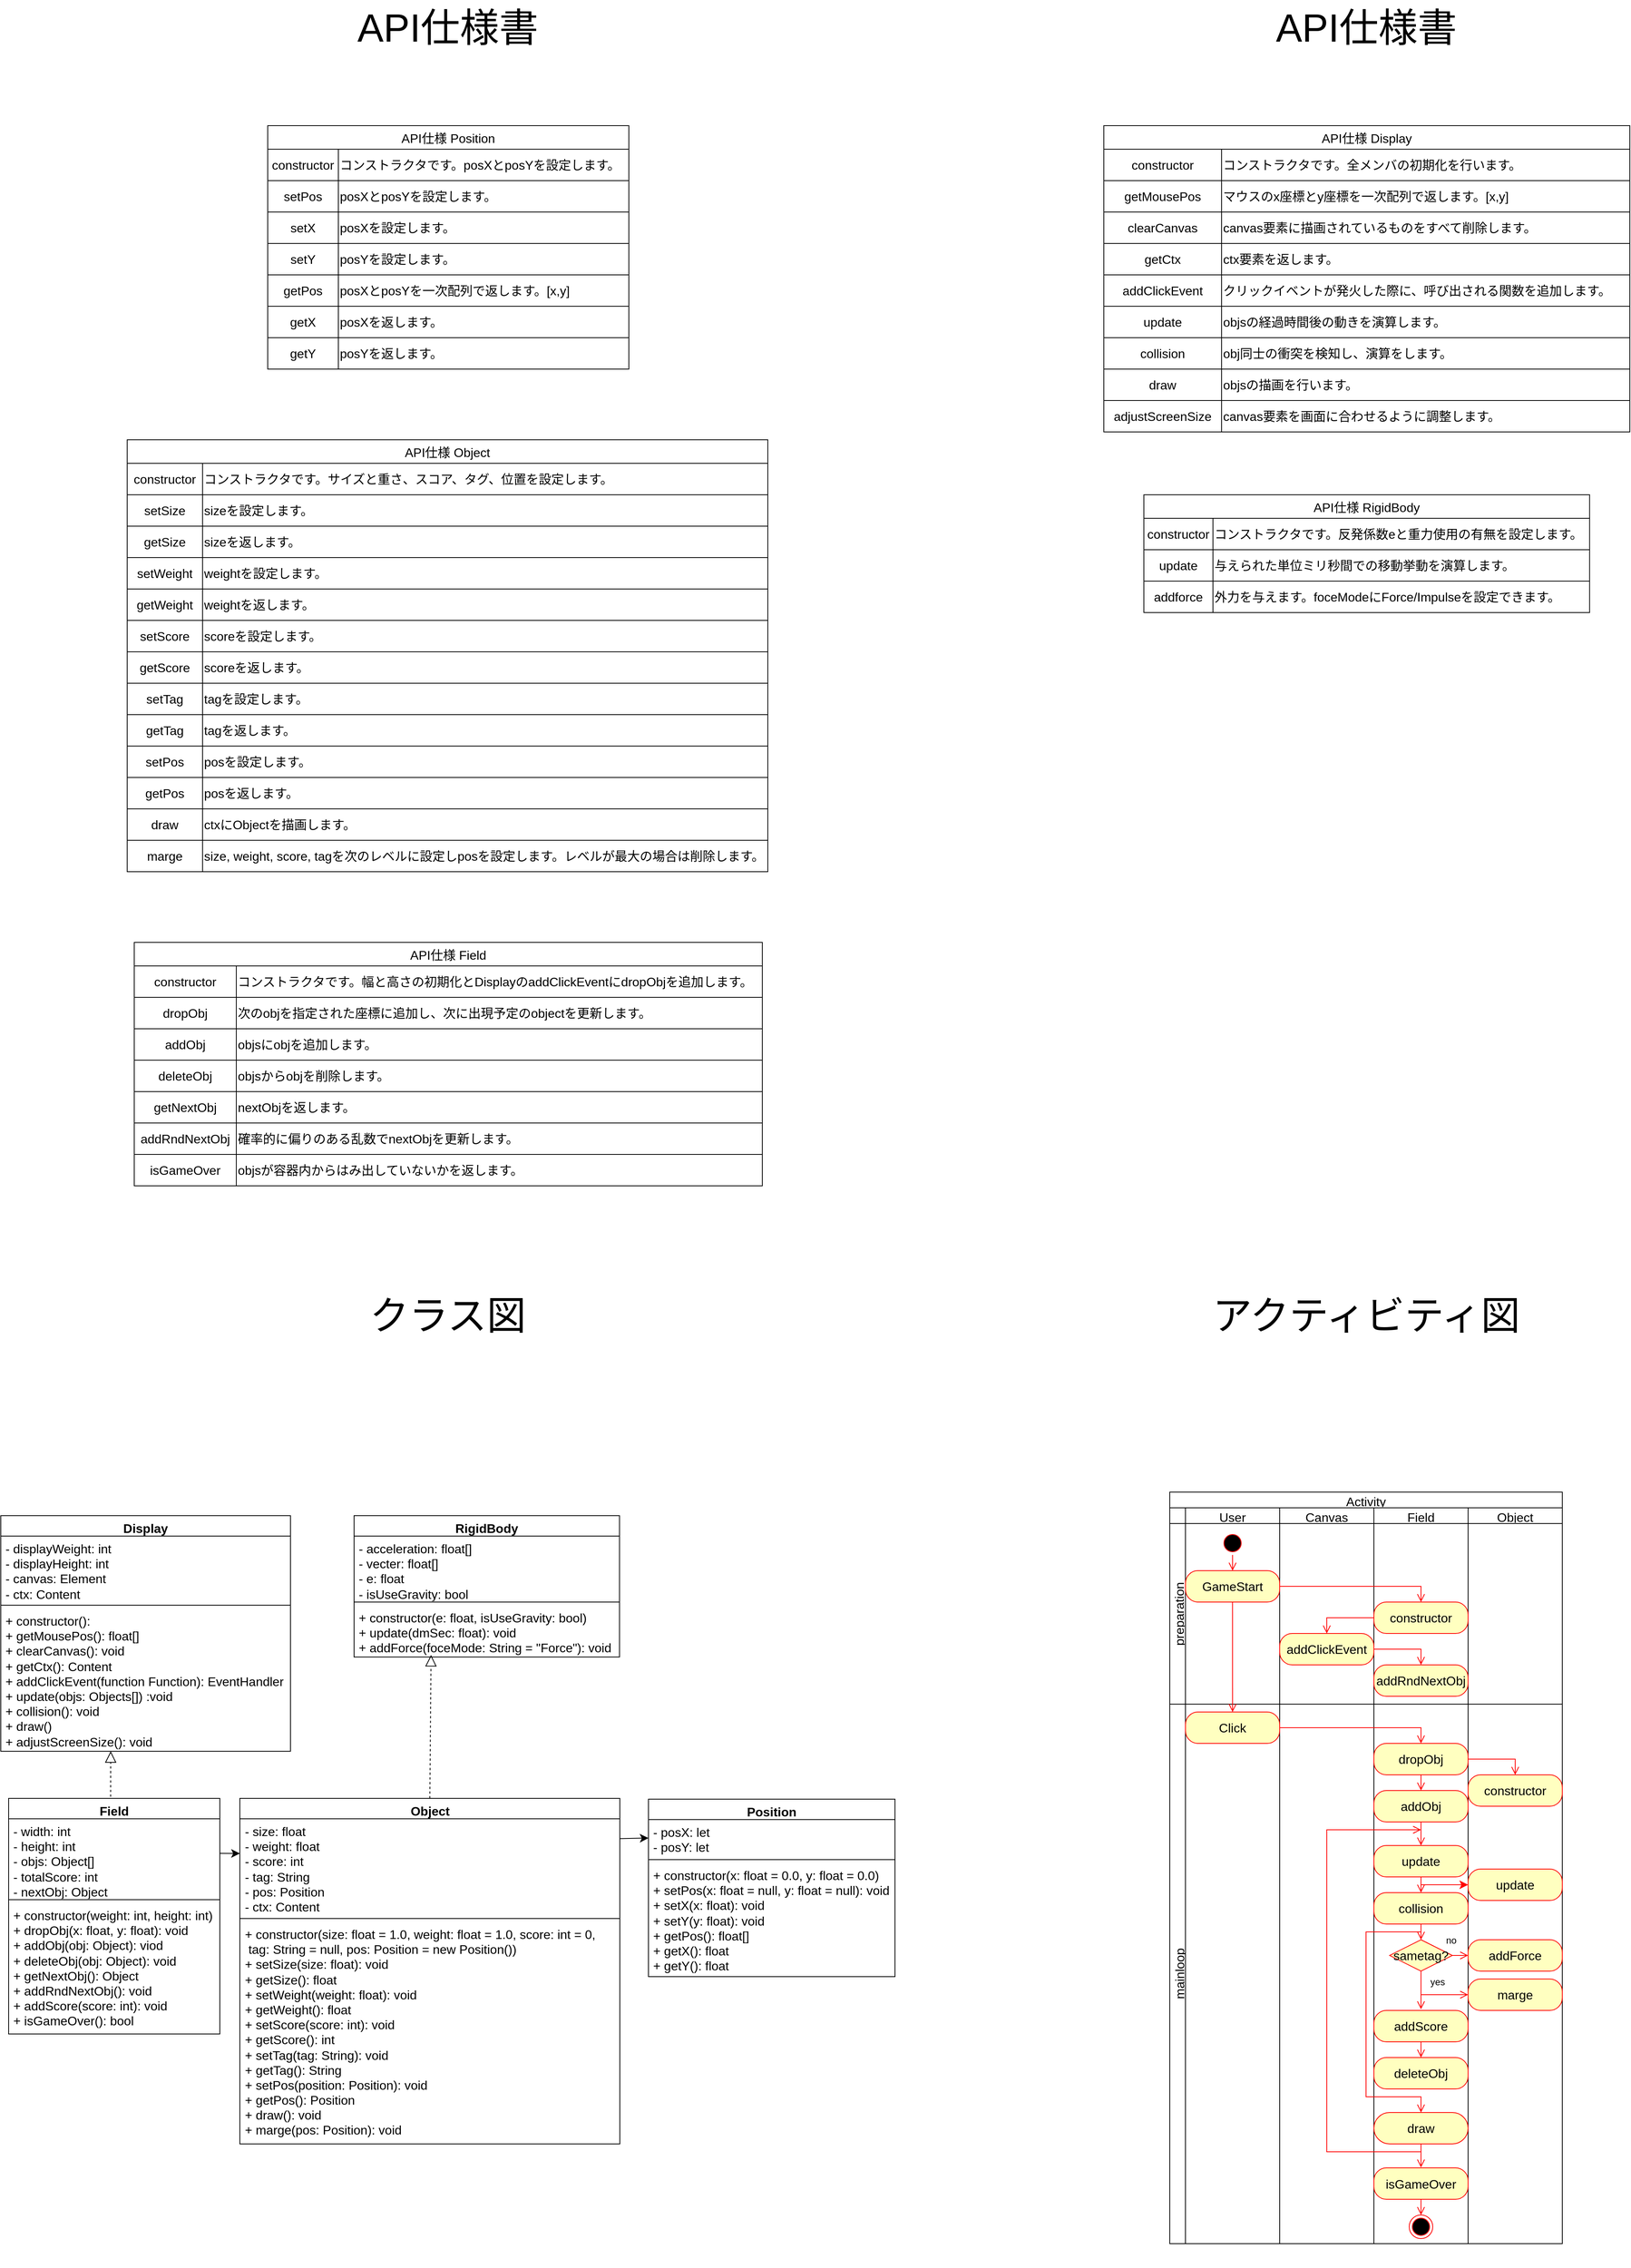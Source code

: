 <mxfile version="22.0.4" type="device">
  <diagram name="ページ1" id="JlZBNLAejy67rvUGtLuK">
    <mxGraphModel dx="1110" dy="1675" grid="1" gridSize="10" guides="1" tooltips="1" connect="1" arrows="1" fold="1" page="1" pageScale="1" pageWidth="1169" pageHeight="1654" math="0" shadow="0">
      <root>
        <mxCell id="0" />
        <mxCell id="1" parent="0" />
        <mxCell id="V_Ksd2TiOG5Iq9dY6Mrq-5" value="Position" style="swimlane;fontStyle=1;align=center;verticalAlign=top;childLayout=stackLayout;horizontal=1;startSize=26;horizontalStack=0;resizeParent=1;resizeParentMax=0;resizeLast=0;collapsible=1;marginBottom=0;whiteSpace=wrap;html=1;fontSize=16;" parent="1" vertex="1">
          <mxGeometry x="840" y="2371" width="314" height="226" as="geometry" />
        </mxCell>
        <mxCell id="V_Ksd2TiOG5Iq9dY6Mrq-6" value="- posX: let&lt;br&gt;- posY: let" style="text;strokeColor=none;fillColor=none;align=left;verticalAlign=top;spacingLeft=4;spacingRight=4;overflow=hidden;rotatable=0;points=[[0,0.5],[1,0.5]];portConstraint=eastwest;whiteSpace=wrap;html=1;fontSize=16;" parent="V_Ksd2TiOG5Iq9dY6Mrq-5" vertex="1">
          <mxGeometry y="26" width="314" height="47" as="geometry" />
        </mxCell>
        <mxCell id="V_Ksd2TiOG5Iq9dY6Mrq-7" value="" style="line;strokeWidth=1;fillColor=none;align=left;verticalAlign=middle;spacingTop=-1;spacingLeft=3;spacingRight=3;rotatable=0;labelPosition=right;points=[];portConstraint=eastwest;strokeColor=inherit;fontSize=16;" parent="V_Ksd2TiOG5Iq9dY6Mrq-5" vertex="1">
          <mxGeometry y="73" width="314" height="8" as="geometry" />
        </mxCell>
        <mxCell id="V_Ksd2TiOG5Iq9dY6Mrq-8" value="+ constructor(x: float = 0.0, y: float = 0.0)&lt;br&gt;+ setPos(x: float = null, y: float = null): void&lt;br&gt;+ setX(x: float): void&lt;br&gt;+ setY(y: float): void&lt;br&gt;+ getPos(): float[]&lt;br&gt;+ getX(): float&lt;br&gt;+ getY(): float" style="text;strokeColor=none;fillColor=none;align=left;verticalAlign=top;spacingLeft=4;spacingRight=4;overflow=hidden;rotatable=0;points=[[0,0.5],[1,0.5]];portConstraint=eastwest;whiteSpace=wrap;html=1;fontSize=16;" parent="V_Ksd2TiOG5Iq9dY6Mrq-5" vertex="1">
          <mxGeometry y="81" width="314" height="145" as="geometry" />
        </mxCell>
        <mxCell id="V_Ksd2TiOG5Iq9dY6Mrq-10" value="Object" style="swimlane;fontStyle=1;align=center;verticalAlign=top;childLayout=stackLayout;horizontal=1;startSize=26;horizontalStack=0;resizeParent=1;resizeParentMax=0;resizeLast=0;collapsible=1;marginBottom=0;whiteSpace=wrap;html=1;fontSize=16;" parent="1" vertex="1">
          <mxGeometry x="319.5" y="2370" width="484" height="440" as="geometry" />
        </mxCell>
        <mxCell id="V_Ksd2TiOG5Iq9dY6Mrq-11" value="- size: float&lt;br&gt;- weight: float&lt;br&gt;- score: int&lt;br&gt;- tag: String&lt;br&gt;- pos: Position&lt;br&gt;- ctx: Content" style="text;strokeColor=none;fillColor=none;align=left;verticalAlign=top;spacingLeft=4;spacingRight=4;overflow=hidden;rotatable=0;points=[[0,0.5],[1,0.5]];portConstraint=eastwest;whiteSpace=wrap;html=1;fontSize=16;" parent="V_Ksd2TiOG5Iq9dY6Mrq-10" vertex="1">
          <mxGeometry y="26" width="484" height="123" as="geometry" />
        </mxCell>
        <mxCell id="V_Ksd2TiOG5Iq9dY6Mrq-12" value="" style="line;strokeWidth=1;fillColor=none;align=left;verticalAlign=middle;spacingTop=-1;spacingLeft=3;spacingRight=3;rotatable=0;labelPosition=right;points=[];portConstraint=eastwest;strokeColor=inherit;fontSize=16;" parent="V_Ksd2TiOG5Iq9dY6Mrq-10" vertex="1">
          <mxGeometry y="149" width="484" height="8" as="geometry" />
        </mxCell>
        <mxCell id="V_Ksd2TiOG5Iq9dY6Mrq-13" value="+ constructor(size: float = 1.0, weight: float = 1.0, score: int = 0,&lt;br&gt;&amp;nbsp;tag: String = null, pos: Position = new Position())&lt;br&gt;+ setSize(size: float): void&lt;br&gt;+ getSize(): float&lt;br&gt;+ setWeight(weight: float): void&lt;br&gt;+ getWeight(): float&lt;br&gt;+ setScore(score: int): void&lt;br&gt;+ getScore(): int&lt;br&gt;+ setTag(tag: String): void&lt;br&gt;+ getTag(): String&lt;br&gt;+ setPos(position: Position): void&lt;br&gt;+ getPos(): Position&lt;br&gt;+ draw(): void&lt;br&gt;+ marge(pos: Position): void" style="text;strokeColor=none;fillColor=none;align=left;verticalAlign=top;spacingLeft=4;spacingRight=4;overflow=hidden;rotatable=0;points=[[0,0.5],[1,0.5]];portConstraint=eastwest;whiteSpace=wrap;html=1;fontSize=16;" parent="V_Ksd2TiOG5Iq9dY6Mrq-10" vertex="1">
          <mxGeometry y="157" width="484" height="283" as="geometry" />
        </mxCell>
        <mxCell id="V_Ksd2TiOG5Iq9dY6Mrq-14" value="RigidBody" style="swimlane;fontStyle=1;align=center;verticalAlign=top;childLayout=stackLayout;horizontal=1;startSize=26;horizontalStack=0;resizeParent=1;resizeParentMax=0;resizeLast=0;collapsible=1;marginBottom=0;whiteSpace=wrap;html=1;fontSize=16;" parent="1" vertex="1">
          <mxGeometry x="465" y="2010" width="338.13" height="180" as="geometry" />
        </mxCell>
        <mxCell id="V_Ksd2TiOG5Iq9dY6Mrq-15" value="-&amp;nbsp;acceleration: float[]&lt;br&gt;-&amp;nbsp;vecter: float[]&lt;br&gt;- e: float&lt;br&gt;- isUseGravity: bool" style="text;strokeColor=none;fillColor=none;align=left;verticalAlign=top;spacingLeft=4;spacingRight=4;overflow=hidden;rotatable=0;points=[[0,0.5],[1,0.5]];portConstraint=eastwest;whiteSpace=wrap;html=1;fontSize=16;" parent="V_Ksd2TiOG5Iq9dY6Mrq-14" vertex="1">
          <mxGeometry y="26" width="338.13" height="80" as="geometry" />
        </mxCell>
        <mxCell id="V_Ksd2TiOG5Iq9dY6Mrq-16" value="" style="line;strokeWidth=1;fillColor=none;align=left;verticalAlign=middle;spacingTop=-1;spacingLeft=3;spacingRight=3;rotatable=0;labelPosition=right;points=[];portConstraint=eastwest;strokeColor=inherit;fontSize=16;" parent="V_Ksd2TiOG5Iq9dY6Mrq-14" vertex="1">
          <mxGeometry y="106" width="338.13" height="8" as="geometry" />
        </mxCell>
        <mxCell id="V_Ksd2TiOG5Iq9dY6Mrq-29" value="+&amp;nbsp;constructor(e: float, isUseGravity: bool)&lt;br&gt;+ update(dmSec: float): void&lt;br&gt;+ addForce(foceMode: String = &quot;Force&quot;): void" style="text;strokeColor=none;fillColor=none;align=left;verticalAlign=top;spacingLeft=4;spacingRight=4;overflow=hidden;rotatable=0;points=[[0,0.5],[1,0.5]];portConstraint=eastwest;whiteSpace=wrap;html=1;fontSize=16;" parent="V_Ksd2TiOG5Iq9dY6Mrq-14" vertex="1">
          <mxGeometry y="114" width="338.13" height="66" as="geometry" />
        </mxCell>
        <mxCell id="V_Ksd2TiOG5Iq9dY6Mrq-20" value="" style="endArrow=block;dashed=1;endFill=0;endSize=12;html=1;rounded=0;fontSize=12;curved=1;exitX=0.5;exitY=0;exitDx=0;exitDy=0;entryX=0.29;entryY=0.961;entryDx=0;entryDy=0;entryPerimeter=0;" parent="1" source="V_Ksd2TiOG5Iq9dY6Mrq-10" target="V_Ksd2TiOG5Iq9dY6Mrq-29" edge="1">
          <mxGeometry width="160" relative="1" as="geometry">
            <mxPoint x="792.5" y="2356" as="sourcePoint" />
            <mxPoint x="872.5" y="2250" as="targetPoint" />
          </mxGeometry>
        </mxCell>
        <mxCell id="V_Ksd2TiOG5Iq9dY6Mrq-31" value="Field" style="swimlane;fontStyle=1;align=center;verticalAlign=top;childLayout=stackLayout;horizontal=1;startSize=26;horizontalStack=0;resizeParent=1;resizeParentMax=0;resizeLast=0;collapsible=1;marginBottom=0;whiteSpace=wrap;html=1;fontSize=16;" parent="1" vertex="1">
          <mxGeometry x="25" y="2370" width="269" height="300" as="geometry" />
        </mxCell>
        <mxCell id="V_Ksd2TiOG5Iq9dY6Mrq-32" value="- width: int&lt;br&gt;- height: int&lt;br&gt;- objs: Object[]&lt;br&gt;- totalScore: int&lt;br&gt;- nextObj: Object" style="text;strokeColor=none;fillColor=none;align=left;verticalAlign=top;spacingLeft=4;spacingRight=4;overflow=hidden;rotatable=0;points=[[0,0.5],[1,0.5]];portConstraint=eastwest;whiteSpace=wrap;html=1;fontSize=16;" parent="V_Ksd2TiOG5Iq9dY6Mrq-31" vertex="1">
          <mxGeometry y="26" width="269" height="99" as="geometry" />
        </mxCell>
        <mxCell id="V_Ksd2TiOG5Iq9dY6Mrq-33" value="" style="line;strokeWidth=1;fillColor=none;align=left;verticalAlign=middle;spacingTop=-1;spacingLeft=3;spacingRight=3;rotatable=0;labelPosition=right;points=[];portConstraint=eastwest;strokeColor=inherit;fontSize=16;" parent="V_Ksd2TiOG5Iq9dY6Mrq-31" vertex="1">
          <mxGeometry y="125" width="269" height="8" as="geometry" />
        </mxCell>
        <mxCell id="V_Ksd2TiOG5Iq9dY6Mrq-34" value="+ constructor(weight: int, height: int)&lt;br&gt;+ dropObj(x: float, y: float): void&lt;br&gt;+ addObj(obj: Object): viod&lt;br&gt;+ deleteObj(obj: Object): void&lt;br&gt;+ getNextObj(): Object&lt;br&gt;+ addRndNextObj(): void&lt;br&gt;+ addScore(score: int): void&lt;br&gt;+ isGameOver(): bool" style="text;strokeColor=none;fillColor=none;align=left;verticalAlign=top;spacingLeft=4;spacingRight=4;overflow=hidden;rotatable=0;points=[[0,0.5],[1,0.5]];portConstraint=eastwest;whiteSpace=wrap;html=1;fontSize=16;" parent="V_Ksd2TiOG5Iq9dY6Mrq-31" vertex="1">
          <mxGeometry y="133" width="269" height="167" as="geometry" />
        </mxCell>
        <mxCell id="V_Ksd2TiOG5Iq9dY6Mrq-35" value="Display" style="swimlane;fontStyle=1;align=center;verticalAlign=top;childLayout=stackLayout;horizontal=1;startSize=26;horizontalStack=0;resizeParent=1;resizeParentMax=0;resizeLast=0;collapsible=1;marginBottom=0;whiteSpace=wrap;html=1;fontSize=16;" parent="1" vertex="1">
          <mxGeometry x="15" y="2010" width="369" height="300" as="geometry" />
        </mxCell>
        <mxCell id="V_Ksd2TiOG5Iq9dY6Mrq-36" value="- displayWeight: int&lt;br&gt;- displayHeight: int&lt;br&gt;- canvas: Element&lt;br&gt;- ctx: Content" style="text;strokeColor=none;fillColor=none;align=left;verticalAlign=top;spacingLeft=4;spacingRight=4;overflow=hidden;rotatable=0;points=[[0,0.5],[1,0.5]];portConstraint=eastwest;whiteSpace=wrap;html=1;fontSize=16;" parent="V_Ksd2TiOG5Iq9dY6Mrq-35" vertex="1">
          <mxGeometry y="26" width="369" height="84" as="geometry" />
        </mxCell>
        <mxCell id="V_Ksd2TiOG5Iq9dY6Mrq-37" value="" style="line;strokeWidth=1;fillColor=none;align=left;verticalAlign=middle;spacingTop=-1;spacingLeft=3;spacingRight=3;rotatable=0;labelPosition=right;points=[];portConstraint=eastwest;strokeColor=inherit;fontSize=16;" parent="V_Ksd2TiOG5Iq9dY6Mrq-35" vertex="1">
          <mxGeometry y="110" width="369" height="8" as="geometry" />
        </mxCell>
        <mxCell id="V_Ksd2TiOG5Iq9dY6Mrq-38" value="+ constructor():&lt;br&gt;+ getMousePos(): float[]&lt;br&gt;+ clearCanvas(): void&lt;br&gt;+ getCtx(): Content&lt;br&gt;+ addClickEvent(function Function): EventHandler&lt;br&gt;+ update(objs: Objects[]) :void&lt;br&gt;+ collision(): void&lt;br&gt;+ draw()&lt;br&gt;+ adjustScreenSize(): void" style="text;strokeColor=none;fillColor=none;align=left;verticalAlign=top;spacingLeft=4;spacingRight=4;overflow=hidden;rotatable=0;points=[[0,0.5],[1,0.5]];portConstraint=eastwest;whiteSpace=wrap;html=1;fontSize=16;" parent="V_Ksd2TiOG5Iq9dY6Mrq-35" vertex="1">
          <mxGeometry y="118" width="369" height="182" as="geometry" />
        </mxCell>
        <mxCell id="V_Ksd2TiOG5Iq9dY6Mrq-40" value="" style="endArrow=block;dashed=1;endFill=0;endSize=12;html=1;rounded=0;fontSize=12;curved=1;exitX=0.483;exitY=-0.007;exitDx=0;exitDy=0;exitPerimeter=0;" parent="1" source="V_Ksd2TiOG5Iq9dY6Mrq-31" edge="1">
          <mxGeometry width="160" relative="1" as="geometry">
            <mxPoint x="198.5" y="2286" as="sourcePoint" />
            <mxPoint x="155" y="2310" as="targetPoint" />
          </mxGeometry>
        </mxCell>
        <mxCell id="V_Ksd2TiOG5Iq9dY6Mrq-41" style="edgeStyle=none;curved=1;rounded=0;orthogonalLoop=1;jettySize=auto;html=1;fontSize=12;startSize=8;endSize=8;entryX=0;entryY=0.359;entryDx=0;entryDy=0;entryPerimeter=0;exitX=1;exitY=0.445;exitDx=0;exitDy=0;exitPerimeter=0;" parent="1" source="V_Ksd2TiOG5Iq9dY6Mrq-32" target="V_Ksd2TiOG5Iq9dY6Mrq-11" edge="1">
          <mxGeometry relative="1" as="geometry" />
        </mxCell>
        <mxCell id="V_Ksd2TiOG5Iq9dY6Mrq-210" value="API仕様 Display" style="shape=table;startSize=30;container=1;collapsible=0;childLayout=tableLayout;strokeColor=default;fontSize=16;align=center;" parent="1" vertex="1">
          <mxGeometry x="1420" y="240" width="670" height="390" as="geometry" />
        </mxCell>
        <mxCell id="V_Ksd2TiOG5Iq9dY6Mrq-223" style="shape=tableRow;horizontal=0;startSize=0;swimlaneHead=0;swimlaneBody=0;strokeColor=inherit;top=0;left=0;bottom=0;right=0;collapsible=0;dropTarget=0;fillColor=none;points=[[0,0.5],[1,0.5]];portConstraint=eastwest;fontSize=16;" parent="V_Ksd2TiOG5Iq9dY6Mrq-210" vertex="1">
          <mxGeometry y="30" width="670" height="40" as="geometry" />
        </mxCell>
        <mxCell id="V_Ksd2TiOG5Iq9dY6Mrq-224" value="constructor" style="shape=partialRectangle;html=1;whiteSpace=wrap;connectable=0;strokeColor=inherit;overflow=hidden;fillColor=none;top=0;left=0;bottom=0;right=0;pointerEvents=1;fontSize=16;align=center;" parent="V_Ksd2TiOG5Iq9dY6Mrq-223" vertex="1">
          <mxGeometry width="150" height="40" as="geometry">
            <mxRectangle width="150" height="40" as="alternateBounds" />
          </mxGeometry>
        </mxCell>
        <mxCell id="V_Ksd2TiOG5Iq9dY6Mrq-225" value="コンストラクタです。全メンバの初期化を行います。" style="shape=partialRectangle;html=1;whiteSpace=wrap;connectable=0;strokeColor=inherit;overflow=hidden;fillColor=none;top=0;left=0;bottom=0;right=0;pointerEvents=1;fontSize=16;align=left;" parent="V_Ksd2TiOG5Iq9dY6Mrq-223" vertex="1">
          <mxGeometry x="150" width="520" height="40" as="geometry">
            <mxRectangle width="520" height="40" as="alternateBounds" />
          </mxGeometry>
        </mxCell>
        <mxCell id="V_Ksd2TiOG5Iq9dY6Mrq-211" value="" style="shape=tableRow;horizontal=0;startSize=0;swimlaneHead=0;swimlaneBody=0;strokeColor=inherit;top=0;left=0;bottom=0;right=0;collapsible=0;dropTarget=0;fillColor=none;points=[[0,0.5],[1,0.5]];portConstraint=eastwest;fontSize=16;" parent="V_Ksd2TiOG5Iq9dY6Mrq-210" vertex="1">
          <mxGeometry y="70" width="670" height="40" as="geometry" />
        </mxCell>
        <mxCell id="V_Ksd2TiOG5Iq9dY6Mrq-212" value="getMousePos" style="shape=partialRectangle;html=1;whiteSpace=wrap;connectable=0;strokeColor=inherit;overflow=hidden;fillColor=none;top=0;left=0;bottom=0;right=0;pointerEvents=1;fontSize=16;align=center;" parent="V_Ksd2TiOG5Iq9dY6Mrq-211" vertex="1">
          <mxGeometry width="150" height="40" as="geometry">
            <mxRectangle width="150" height="40" as="alternateBounds" />
          </mxGeometry>
        </mxCell>
        <mxCell id="V_Ksd2TiOG5Iq9dY6Mrq-213" value="マウスのx座標とy座標を一次配列で返します。[x,y]" style="shape=partialRectangle;html=1;whiteSpace=wrap;connectable=0;strokeColor=inherit;overflow=hidden;fillColor=none;top=0;left=0;bottom=0;right=0;pointerEvents=1;fontSize=16;align=left;" parent="V_Ksd2TiOG5Iq9dY6Mrq-211" vertex="1">
          <mxGeometry x="150" width="520" height="40" as="geometry">
            <mxRectangle width="520" height="40" as="alternateBounds" />
          </mxGeometry>
        </mxCell>
        <mxCell id="V_Ksd2TiOG5Iq9dY6Mrq-215" value="" style="shape=tableRow;horizontal=0;startSize=0;swimlaneHead=0;swimlaneBody=0;strokeColor=inherit;top=0;left=0;bottom=0;right=0;collapsible=0;dropTarget=0;fillColor=none;points=[[0,0.5],[1,0.5]];portConstraint=eastwest;fontSize=16;" parent="V_Ksd2TiOG5Iq9dY6Mrq-210" vertex="1">
          <mxGeometry y="110" width="670" height="40" as="geometry" />
        </mxCell>
        <mxCell id="V_Ksd2TiOG5Iq9dY6Mrq-216" value="clearCanvas" style="shape=partialRectangle;html=1;whiteSpace=wrap;connectable=0;strokeColor=inherit;overflow=hidden;fillColor=none;top=0;left=0;bottom=0;right=0;pointerEvents=1;fontSize=16;align=center;" parent="V_Ksd2TiOG5Iq9dY6Mrq-215" vertex="1">
          <mxGeometry width="150" height="40" as="geometry">
            <mxRectangle width="150" height="40" as="alternateBounds" />
          </mxGeometry>
        </mxCell>
        <mxCell id="V_Ksd2TiOG5Iq9dY6Mrq-217" value="canvas要素に描画されているものをすべて削除します。" style="shape=partialRectangle;html=1;whiteSpace=wrap;connectable=0;strokeColor=inherit;overflow=hidden;fillColor=none;top=0;left=0;bottom=0;right=0;pointerEvents=1;fontSize=16;align=left;" parent="V_Ksd2TiOG5Iq9dY6Mrq-215" vertex="1">
          <mxGeometry x="150" width="520" height="40" as="geometry">
            <mxRectangle width="520" height="40" as="alternateBounds" />
          </mxGeometry>
        </mxCell>
        <mxCell id="V_Ksd2TiOG5Iq9dY6Mrq-219" value="" style="shape=tableRow;horizontal=0;startSize=0;swimlaneHead=0;swimlaneBody=0;strokeColor=inherit;top=0;left=0;bottom=0;right=0;collapsible=0;dropTarget=0;fillColor=none;points=[[0,0.5],[1,0.5]];portConstraint=eastwest;fontSize=16;" parent="V_Ksd2TiOG5Iq9dY6Mrq-210" vertex="1">
          <mxGeometry y="150" width="670" height="40" as="geometry" />
        </mxCell>
        <mxCell id="V_Ksd2TiOG5Iq9dY6Mrq-220" value="getCtx" style="shape=partialRectangle;html=1;whiteSpace=wrap;connectable=0;strokeColor=inherit;overflow=hidden;fillColor=none;top=0;left=0;bottom=0;right=0;pointerEvents=1;fontSize=16;align=center;" parent="V_Ksd2TiOG5Iq9dY6Mrq-219" vertex="1">
          <mxGeometry width="150" height="40" as="geometry">
            <mxRectangle width="150" height="40" as="alternateBounds" />
          </mxGeometry>
        </mxCell>
        <mxCell id="V_Ksd2TiOG5Iq9dY6Mrq-221" value="ctx要素を返します。" style="shape=partialRectangle;html=1;whiteSpace=wrap;connectable=0;strokeColor=inherit;overflow=hidden;fillColor=none;top=0;left=0;bottom=0;right=0;pointerEvents=1;fontSize=16;align=left;" parent="V_Ksd2TiOG5Iq9dY6Mrq-219" vertex="1">
          <mxGeometry x="150" width="520" height="40" as="geometry">
            <mxRectangle width="520" height="40" as="alternateBounds" />
          </mxGeometry>
        </mxCell>
        <mxCell id="V_Ksd2TiOG5Iq9dY6Mrq-226" style="shape=tableRow;horizontal=0;startSize=0;swimlaneHead=0;swimlaneBody=0;strokeColor=inherit;top=0;left=0;bottom=0;right=0;collapsible=0;dropTarget=0;fillColor=none;points=[[0,0.5],[1,0.5]];portConstraint=eastwest;fontSize=16;" parent="V_Ksd2TiOG5Iq9dY6Mrq-210" vertex="1">
          <mxGeometry y="190" width="670" height="40" as="geometry" />
        </mxCell>
        <mxCell id="V_Ksd2TiOG5Iq9dY6Mrq-227" value="addClickEvent" style="shape=partialRectangle;html=1;whiteSpace=wrap;connectable=0;strokeColor=inherit;overflow=hidden;fillColor=none;top=0;left=0;bottom=0;right=0;pointerEvents=1;fontSize=16;align=center;" parent="V_Ksd2TiOG5Iq9dY6Mrq-226" vertex="1">
          <mxGeometry width="150" height="40" as="geometry">
            <mxRectangle width="150" height="40" as="alternateBounds" />
          </mxGeometry>
        </mxCell>
        <mxCell id="V_Ksd2TiOG5Iq9dY6Mrq-228" value="クリックイベントが発火した際に、呼び出される関数を追加します。" style="shape=partialRectangle;html=1;whiteSpace=wrap;connectable=0;strokeColor=inherit;overflow=hidden;fillColor=none;top=0;left=0;bottom=0;right=0;pointerEvents=1;fontSize=16;align=left;" parent="V_Ksd2TiOG5Iq9dY6Mrq-226" vertex="1">
          <mxGeometry x="150" width="520" height="40" as="geometry">
            <mxRectangle width="520" height="40" as="alternateBounds" />
          </mxGeometry>
        </mxCell>
        <mxCell id="V_Ksd2TiOG5Iq9dY6Mrq-238" style="shape=tableRow;horizontal=0;startSize=0;swimlaneHead=0;swimlaneBody=0;strokeColor=inherit;top=0;left=0;bottom=0;right=0;collapsible=0;dropTarget=0;fillColor=none;points=[[0,0.5],[1,0.5]];portConstraint=eastwest;fontSize=16;" parent="V_Ksd2TiOG5Iq9dY6Mrq-210" vertex="1">
          <mxGeometry y="230" width="670" height="40" as="geometry" />
        </mxCell>
        <mxCell id="V_Ksd2TiOG5Iq9dY6Mrq-239" value="update" style="shape=partialRectangle;html=1;whiteSpace=wrap;connectable=0;strokeColor=inherit;overflow=hidden;fillColor=none;top=0;left=0;bottom=0;right=0;pointerEvents=1;fontSize=16;align=center;" parent="V_Ksd2TiOG5Iq9dY6Mrq-238" vertex="1">
          <mxGeometry width="150" height="40" as="geometry">
            <mxRectangle width="150" height="40" as="alternateBounds" />
          </mxGeometry>
        </mxCell>
        <mxCell id="V_Ksd2TiOG5Iq9dY6Mrq-240" value="objsの経過時間後の動きを演算します。" style="shape=partialRectangle;html=1;whiteSpace=wrap;connectable=0;strokeColor=inherit;overflow=hidden;fillColor=none;top=0;left=0;bottom=0;right=0;pointerEvents=1;fontSize=16;align=left;" parent="V_Ksd2TiOG5Iq9dY6Mrq-238" vertex="1">
          <mxGeometry x="150" width="520" height="40" as="geometry">
            <mxRectangle width="520" height="40" as="alternateBounds" />
          </mxGeometry>
        </mxCell>
        <mxCell id="V_Ksd2TiOG5Iq9dY6Mrq-235" style="shape=tableRow;horizontal=0;startSize=0;swimlaneHead=0;swimlaneBody=0;strokeColor=inherit;top=0;left=0;bottom=0;right=0;collapsible=0;dropTarget=0;fillColor=none;points=[[0,0.5],[1,0.5]];portConstraint=eastwest;fontSize=16;" parent="V_Ksd2TiOG5Iq9dY6Mrq-210" vertex="1">
          <mxGeometry y="270" width="670" height="40" as="geometry" />
        </mxCell>
        <mxCell id="V_Ksd2TiOG5Iq9dY6Mrq-236" value="collision" style="shape=partialRectangle;html=1;whiteSpace=wrap;connectable=0;strokeColor=inherit;overflow=hidden;fillColor=none;top=0;left=0;bottom=0;right=0;pointerEvents=1;fontSize=16;align=center;" parent="V_Ksd2TiOG5Iq9dY6Mrq-235" vertex="1">
          <mxGeometry width="150" height="40" as="geometry">
            <mxRectangle width="150" height="40" as="alternateBounds" />
          </mxGeometry>
        </mxCell>
        <mxCell id="V_Ksd2TiOG5Iq9dY6Mrq-237" value="obj同士の衝突を検知し、演算をします。" style="shape=partialRectangle;html=1;whiteSpace=wrap;connectable=0;strokeColor=inherit;overflow=hidden;fillColor=none;top=0;left=0;bottom=0;right=0;pointerEvents=1;fontSize=16;align=left;" parent="V_Ksd2TiOG5Iq9dY6Mrq-235" vertex="1">
          <mxGeometry x="150" width="520" height="40" as="geometry">
            <mxRectangle width="520" height="40" as="alternateBounds" />
          </mxGeometry>
        </mxCell>
        <mxCell id="V_Ksd2TiOG5Iq9dY6Mrq-232" style="shape=tableRow;horizontal=0;startSize=0;swimlaneHead=0;swimlaneBody=0;strokeColor=inherit;top=0;left=0;bottom=0;right=0;collapsible=0;dropTarget=0;fillColor=none;points=[[0,0.5],[1,0.5]];portConstraint=eastwest;fontSize=16;" parent="V_Ksd2TiOG5Iq9dY6Mrq-210" vertex="1">
          <mxGeometry y="310" width="670" height="40" as="geometry" />
        </mxCell>
        <mxCell id="V_Ksd2TiOG5Iq9dY6Mrq-233" value="draw" style="shape=partialRectangle;html=1;whiteSpace=wrap;connectable=0;strokeColor=inherit;overflow=hidden;fillColor=none;top=0;left=0;bottom=0;right=0;pointerEvents=1;fontSize=16;align=center;" parent="V_Ksd2TiOG5Iq9dY6Mrq-232" vertex="1">
          <mxGeometry width="150" height="40" as="geometry">
            <mxRectangle width="150" height="40" as="alternateBounds" />
          </mxGeometry>
        </mxCell>
        <mxCell id="V_Ksd2TiOG5Iq9dY6Mrq-234" value="objsの描画を行います。" style="shape=partialRectangle;html=1;whiteSpace=wrap;connectable=0;strokeColor=inherit;overflow=hidden;fillColor=none;top=0;left=0;bottom=0;right=0;pointerEvents=1;fontSize=16;align=left;" parent="V_Ksd2TiOG5Iq9dY6Mrq-232" vertex="1">
          <mxGeometry x="150" width="520" height="40" as="geometry">
            <mxRectangle width="520" height="40" as="alternateBounds" />
          </mxGeometry>
        </mxCell>
        <mxCell id="V_Ksd2TiOG5Iq9dY6Mrq-229" style="shape=tableRow;horizontal=0;startSize=0;swimlaneHead=0;swimlaneBody=0;strokeColor=inherit;top=0;left=0;bottom=0;right=0;collapsible=0;dropTarget=0;fillColor=none;points=[[0,0.5],[1,0.5]];portConstraint=eastwest;fontSize=16;" parent="V_Ksd2TiOG5Iq9dY6Mrq-210" vertex="1">
          <mxGeometry y="350" width="670" height="40" as="geometry" />
        </mxCell>
        <mxCell id="V_Ksd2TiOG5Iq9dY6Mrq-230" value="adjustScreenSize" style="shape=partialRectangle;html=1;whiteSpace=wrap;connectable=0;strokeColor=inherit;overflow=hidden;fillColor=none;top=0;left=0;bottom=0;right=0;pointerEvents=1;fontSize=16;align=center;" parent="V_Ksd2TiOG5Iq9dY6Mrq-229" vertex="1">
          <mxGeometry width="150" height="40" as="geometry">
            <mxRectangle width="150" height="40" as="alternateBounds" />
          </mxGeometry>
        </mxCell>
        <mxCell id="V_Ksd2TiOG5Iq9dY6Mrq-231" value="canvas要素を画面に合わせるように調整します。" style="shape=partialRectangle;html=1;whiteSpace=wrap;connectable=0;strokeColor=inherit;overflow=hidden;fillColor=none;top=0;left=0;bottom=0;right=0;pointerEvents=1;fontSize=16;align=left;" parent="V_Ksd2TiOG5Iq9dY6Mrq-229" vertex="1">
          <mxGeometry x="150" width="520" height="40" as="geometry">
            <mxRectangle width="520" height="40" as="alternateBounds" />
          </mxGeometry>
        </mxCell>
        <mxCell id="MDcTvPhgoVQX2u2dakpp-1" value="API仕様 Field" style="shape=table;startSize=30;container=1;collapsible=0;childLayout=tableLayout;strokeColor=default;fontSize=16;" parent="1" vertex="1">
          <mxGeometry x="185" y="1280" width="800" height="310" as="geometry" />
        </mxCell>
        <mxCell id="MDcTvPhgoVQX2u2dakpp-2" value="" style="shape=tableRow;horizontal=0;startSize=0;swimlaneHead=0;swimlaneBody=0;strokeColor=inherit;top=0;left=0;bottom=0;right=0;collapsible=0;dropTarget=0;fillColor=none;points=[[0,0.5],[1,0.5]];portConstraint=eastwest;fontSize=16;" parent="MDcTvPhgoVQX2u2dakpp-1" vertex="1">
          <mxGeometry y="30" width="800" height="40" as="geometry" />
        </mxCell>
        <mxCell id="MDcTvPhgoVQX2u2dakpp-3" value="constructor" style="shape=partialRectangle;html=1;whiteSpace=wrap;connectable=0;strokeColor=inherit;overflow=hidden;fillColor=none;top=0;left=0;bottom=0;right=0;pointerEvents=1;fontSize=16;" parent="MDcTvPhgoVQX2u2dakpp-2" vertex="1">
          <mxGeometry width="130" height="40" as="geometry">
            <mxRectangle width="130" height="40" as="alternateBounds" />
          </mxGeometry>
        </mxCell>
        <mxCell id="MDcTvPhgoVQX2u2dakpp-5" value="コンストラクタです。幅と高さの初期化とDisplayのaddClickEventにdropObjを追加します。" style="shape=partialRectangle;html=1;whiteSpace=wrap;connectable=0;strokeColor=inherit;overflow=hidden;fillColor=none;top=0;left=0;bottom=0;right=0;pointerEvents=1;fontSize=16;align=left;" parent="MDcTvPhgoVQX2u2dakpp-2" vertex="1">
          <mxGeometry x="130" width="670" height="40" as="geometry">
            <mxRectangle width="670" height="40" as="alternateBounds" />
          </mxGeometry>
        </mxCell>
        <mxCell id="MDcTvPhgoVQX2u2dakpp-6" value="" style="shape=tableRow;horizontal=0;startSize=0;swimlaneHead=0;swimlaneBody=0;strokeColor=inherit;top=0;left=0;bottom=0;right=0;collapsible=0;dropTarget=0;fillColor=none;points=[[0,0.5],[1,0.5]];portConstraint=eastwest;fontSize=16;" parent="MDcTvPhgoVQX2u2dakpp-1" vertex="1">
          <mxGeometry y="70" width="800" height="40" as="geometry" />
        </mxCell>
        <mxCell id="MDcTvPhgoVQX2u2dakpp-7" value="dropObj" style="shape=partialRectangle;html=1;whiteSpace=wrap;connectable=0;strokeColor=inherit;overflow=hidden;fillColor=none;top=0;left=0;bottom=0;right=0;pointerEvents=1;fontSize=16;" parent="MDcTvPhgoVQX2u2dakpp-6" vertex="1">
          <mxGeometry width="130" height="40" as="geometry">
            <mxRectangle width="130" height="40" as="alternateBounds" />
          </mxGeometry>
        </mxCell>
        <mxCell id="MDcTvPhgoVQX2u2dakpp-9" value="次のobjを指定された座標に追加し、次に出現予定のobjectを更新します。" style="shape=partialRectangle;html=1;whiteSpace=wrap;connectable=0;strokeColor=inherit;overflow=hidden;fillColor=none;top=0;left=0;bottom=0;right=0;pointerEvents=1;fontSize=16;align=left;" parent="MDcTvPhgoVQX2u2dakpp-6" vertex="1">
          <mxGeometry x="130" width="670" height="40" as="geometry">
            <mxRectangle width="670" height="40" as="alternateBounds" />
          </mxGeometry>
        </mxCell>
        <mxCell id="MDcTvPhgoVQX2u2dakpp-10" value="" style="shape=tableRow;horizontal=0;startSize=0;swimlaneHead=0;swimlaneBody=0;strokeColor=inherit;top=0;left=0;bottom=0;right=0;collapsible=0;dropTarget=0;fillColor=none;points=[[0,0.5],[1,0.5]];portConstraint=eastwest;fontSize=16;" parent="MDcTvPhgoVQX2u2dakpp-1" vertex="1">
          <mxGeometry y="110" width="800" height="40" as="geometry" />
        </mxCell>
        <mxCell id="MDcTvPhgoVQX2u2dakpp-11" value="addObj" style="shape=partialRectangle;html=1;whiteSpace=wrap;connectable=0;strokeColor=inherit;overflow=hidden;fillColor=none;top=0;left=0;bottom=0;right=0;pointerEvents=1;fontSize=16;" parent="MDcTvPhgoVQX2u2dakpp-10" vertex="1">
          <mxGeometry width="130" height="40" as="geometry">
            <mxRectangle width="130" height="40" as="alternateBounds" />
          </mxGeometry>
        </mxCell>
        <mxCell id="MDcTvPhgoVQX2u2dakpp-13" value="objsにobjを追加します。" style="shape=partialRectangle;html=1;whiteSpace=wrap;connectable=0;strokeColor=inherit;overflow=hidden;fillColor=none;top=0;left=0;bottom=0;right=0;pointerEvents=1;fontSize=16;align=left;" parent="MDcTvPhgoVQX2u2dakpp-10" vertex="1">
          <mxGeometry x="130" width="670" height="40" as="geometry">
            <mxRectangle width="670" height="40" as="alternateBounds" />
          </mxGeometry>
        </mxCell>
        <mxCell id="MDcTvPhgoVQX2u2dakpp-95" style="shape=tableRow;horizontal=0;startSize=0;swimlaneHead=0;swimlaneBody=0;strokeColor=inherit;top=0;left=0;bottom=0;right=0;collapsible=0;dropTarget=0;fillColor=none;points=[[0,0.5],[1,0.5]];portConstraint=eastwest;fontSize=16;" parent="MDcTvPhgoVQX2u2dakpp-1" vertex="1">
          <mxGeometry y="150" width="800" height="40" as="geometry" />
        </mxCell>
        <mxCell id="MDcTvPhgoVQX2u2dakpp-96" value="deleteObj" style="shape=partialRectangle;html=1;whiteSpace=wrap;connectable=0;strokeColor=inherit;overflow=hidden;fillColor=none;top=0;left=0;bottom=0;right=0;pointerEvents=1;fontSize=16;" parent="MDcTvPhgoVQX2u2dakpp-95" vertex="1">
          <mxGeometry width="130" height="40" as="geometry">
            <mxRectangle width="130" height="40" as="alternateBounds" />
          </mxGeometry>
        </mxCell>
        <mxCell id="MDcTvPhgoVQX2u2dakpp-97" value="objsからobjを削除します。" style="shape=partialRectangle;html=1;whiteSpace=wrap;connectable=0;strokeColor=inherit;overflow=hidden;fillColor=none;top=0;left=0;bottom=0;right=0;pointerEvents=1;fontSize=16;align=left;" parent="MDcTvPhgoVQX2u2dakpp-95" vertex="1">
          <mxGeometry x="130" width="670" height="40" as="geometry">
            <mxRectangle width="670" height="40" as="alternateBounds" />
          </mxGeometry>
        </mxCell>
        <mxCell id="MDcTvPhgoVQX2u2dakpp-27" style="shape=tableRow;horizontal=0;startSize=0;swimlaneHead=0;swimlaneBody=0;strokeColor=inherit;top=0;left=0;bottom=0;right=0;collapsible=0;dropTarget=0;fillColor=none;points=[[0,0.5],[1,0.5]];portConstraint=eastwest;fontSize=16;" parent="MDcTvPhgoVQX2u2dakpp-1" vertex="1">
          <mxGeometry y="190" width="800" height="40" as="geometry" />
        </mxCell>
        <mxCell id="MDcTvPhgoVQX2u2dakpp-28" value="getNextObj" style="shape=partialRectangle;html=1;whiteSpace=wrap;connectable=0;strokeColor=inherit;overflow=hidden;fillColor=none;top=0;left=0;bottom=0;right=0;pointerEvents=1;fontSize=16;" parent="MDcTvPhgoVQX2u2dakpp-27" vertex="1">
          <mxGeometry width="130" height="40" as="geometry">
            <mxRectangle width="130" height="40" as="alternateBounds" />
          </mxGeometry>
        </mxCell>
        <mxCell id="MDcTvPhgoVQX2u2dakpp-29" value="nextObjを返します。" style="shape=partialRectangle;html=1;whiteSpace=wrap;connectable=0;strokeColor=inherit;overflow=hidden;fillColor=none;top=0;left=0;bottom=0;right=0;pointerEvents=1;fontSize=16;align=left;" parent="MDcTvPhgoVQX2u2dakpp-27" vertex="1">
          <mxGeometry x="130" width="670" height="40" as="geometry">
            <mxRectangle width="670" height="40" as="alternateBounds" />
          </mxGeometry>
        </mxCell>
        <mxCell id="MDcTvPhgoVQX2u2dakpp-24" style="shape=tableRow;horizontal=0;startSize=0;swimlaneHead=0;swimlaneBody=0;strokeColor=inherit;top=0;left=0;bottom=0;right=0;collapsible=0;dropTarget=0;fillColor=none;points=[[0,0.5],[1,0.5]];portConstraint=eastwest;fontSize=16;" parent="MDcTvPhgoVQX2u2dakpp-1" vertex="1">
          <mxGeometry y="230" width="800" height="40" as="geometry" />
        </mxCell>
        <mxCell id="MDcTvPhgoVQX2u2dakpp-25" value="addRndNextObj" style="shape=partialRectangle;html=1;whiteSpace=wrap;connectable=0;strokeColor=inherit;overflow=hidden;fillColor=none;top=0;left=0;bottom=0;right=0;pointerEvents=1;fontSize=16;" parent="MDcTvPhgoVQX2u2dakpp-24" vertex="1">
          <mxGeometry width="130" height="40" as="geometry">
            <mxRectangle width="130" height="40" as="alternateBounds" />
          </mxGeometry>
        </mxCell>
        <mxCell id="MDcTvPhgoVQX2u2dakpp-26" value="確率的に偏りのある乱数でnextObjを更新します。" style="shape=partialRectangle;html=1;whiteSpace=wrap;connectable=0;strokeColor=inherit;overflow=hidden;fillColor=none;top=0;left=0;bottom=0;right=0;pointerEvents=1;fontSize=16;align=left;" parent="MDcTvPhgoVQX2u2dakpp-24" vertex="1">
          <mxGeometry x="130" width="670" height="40" as="geometry">
            <mxRectangle width="670" height="40" as="alternateBounds" />
          </mxGeometry>
        </mxCell>
        <mxCell id="ngnsvBj7RpivdWKUHU35-8" style="shape=tableRow;horizontal=0;startSize=0;swimlaneHead=0;swimlaneBody=0;strokeColor=inherit;top=0;left=0;bottom=0;right=0;collapsible=0;dropTarget=0;fillColor=none;points=[[0,0.5],[1,0.5]];portConstraint=eastwest;fontSize=16;" parent="MDcTvPhgoVQX2u2dakpp-1" vertex="1">
          <mxGeometry y="270" width="800" height="40" as="geometry" />
        </mxCell>
        <mxCell id="ngnsvBj7RpivdWKUHU35-9" value="isGameOver" style="shape=partialRectangle;html=1;whiteSpace=wrap;connectable=0;strokeColor=inherit;overflow=hidden;fillColor=none;top=0;left=0;bottom=0;right=0;pointerEvents=1;fontSize=16;" parent="ngnsvBj7RpivdWKUHU35-8" vertex="1">
          <mxGeometry width="130" height="40" as="geometry">
            <mxRectangle width="130" height="40" as="alternateBounds" />
          </mxGeometry>
        </mxCell>
        <mxCell id="ngnsvBj7RpivdWKUHU35-10" value="objsが容器内からはみ出していないかを返します。" style="shape=partialRectangle;html=1;whiteSpace=wrap;connectable=0;strokeColor=inherit;overflow=hidden;fillColor=none;top=0;left=0;bottom=0;right=0;pointerEvents=1;fontSize=16;align=left;" parent="ngnsvBj7RpivdWKUHU35-8" vertex="1">
          <mxGeometry x="130" width="670" height="40" as="geometry">
            <mxRectangle width="670" height="40" as="alternateBounds" />
          </mxGeometry>
        </mxCell>
        <mxCell id="MDcTvPhgoVQX2u2dakpp-14" value="API仕様 Position" style="shape=table;startSize=30;container=1;collapsible=0;childLayout=tableLayout;strokeColor=default;fontSize=16;" parent="1" vertex="1">
          <mxGeometry x="355.0" y="240" width="460" height="310" as="geometry" />
        </mxCell>
        <mxCell id="MDcTvPhgoVQX2u2dakpp-15" value="" style="shape=tableRow;horizontal=0;startSize=0;swimlaneHead=0;swimlaneBody=0;strokeColor=inherit;top=0;left=0;bottom=0;right=0;collapsible=0;dropTarget=0;fillColor=none;points=[[0,0.5],[1,0.5]];portConstraint=eastwest;fontSize=16;" parent="MDcTvPhgoVQX2u2dakpp-14" vertex="1">
          <mxGeometry y="30" width="460" height="40" as="geometry" />
        </mxCell>
        <mxCell id="MDcTvPhgoVQX2u2dakpp-16" value="constructor" style="shape=partialRectangle;html=1;whiteSpace=wrap;connectable=0;strokeColor=inherit;overflow=hidden;fillColor=none;top=0;left=0;bottom=0;right=0;pointerEvents=1;fontSize=16;" parent="MDcTvPhgoVQX2u2dakpp-15" vertex="1">
          <mxGeometry width="90" height="40" as="geometry">
            <mxRectangle width="90" height="40" as="alternateBounds" />
          </mxGeometry>
        </mxCell>
        <mxCell id="MDcTvPhgoVQX2u2dakpp-17" value="コンストラクタです。posXとposYを設定します。" style="shape=partialRectangle;html=1;whiteSpace=wrap;connectable=0;strokeColor=inherit;overflow=hidden;fillColor=none;top=0;left=0;bottom=0;right=0;pointerEvents=1;fontSize=16;align=left;" parent="MDcTvPhgoVQX2u2dakpp-15" vertex="1">
          <mxGeometry x="90" width="370" height="40" as="geometry">
            <mxRectangle width="370" height="40" as="alternateBounds" />
          </mxGeometry>
        </mxCell>
        <mxCell id="MDcTvPhgoVQX2u2dakpp-18" value="" style="shape=tableRow;horizontal=0;startSize=0;swimlaneHead=0;swimlaneBody=0;strokeColor=inherit;top=0;left=0;bottom=0;right=0;collapsible=0;dropTarget=0;fillColor=none;points=[[0,0.5],[1,0.5]];portConstraint=eastwest;fontSize=16;" parent="MDcTvPhgoVQX2u2dakpp-14" vertex="1">
          <mxGeometry y="70" width="460" height="40" as="geometry" />
        </mxCell>
        <mxCell id="MDcTvPhgoVQX2u2dakpp-19" value="setPos" style="shape=partialRectangle;html=1;whiteSpace=wrap;connectable=0;strokeColor=inherit;overflow=hidden;fillColor=none;top=0;left=0;bottom=0;right=0;pointerEvents=1;fontSize=16;" parent="MDcTvPhgoVQX2u2dakpp-18" vertex="1">
          <mxGeometry width="90" height="40" as="geometry">
            <mxRectangle width="90" height="40" as="alternateBounds" />
          </mxGeometry>
        </mxCell>
        <mxCell id="MDcTvPhgoVQX2u2dakpp-20" value="posXとposYを設定します。" style="shape=partialRectangle;html=1;whiteSpace=wrap;connectable=0;strokeColor=inherit;overflow=hidden;fillColor=none;top=0;left=0;bottom=0;right=0;pointerEvents=1;fontSize=16;align=left;" parent="MDcTvPhgoVQX2u2dakpp-18" vertex="1">
          <mxGeometry x="90" width="370" height="40" as="geometry">
            <mxRectangle width="370" height="40" as="alternateBounds" />
          </mxGeometry>
        </mxCell>
        <mxCell id="MDcTvPhgoVQX2u2dakpp-21" value="" style="shape=tableRow;horizontal=0;startSize=0;swimlaneHead=0;swimlaneBody=0;strokeColor=inherit;top=0;left=0;bottom=0;right=0;collapsible=0;dropTarget=0;fillColor=none;points=[[0,0.5],[1,0.5]];portConstraint=eastwest;fontSize=16;" parent="MDcTvPhgoVQX2u2dakpp-14" vertex="1">
          <mxGeometry y="110" width="460" height="40" as="geometry" />
        </mxCell>
        <mxCell id="MDcTvPhgoVQX2u2dakpp-22" value="setX" style="shape=partialRectangle;html=1;whiteSpace=wrap;connectable=0;strokeColor=inherit;overflow=hidden;fillColor=none;top=0;left=0;bottom=0;right=0;pointerEvents=1;fontSize=16;" parent="MDcTvPhgoVQX2u2dakpp-21" vertex="1">
          <mxGeometry width="90" height="40" as="geometry">
            <mxRectangle width="90" height="40" as="alternateBounds" />
          </mxGeometry>
        </mxCell>
        <mxCell id="MDcTvPhgoVQX2u2dakpp-23" value="posXを設定します。" style="shape=partialRectangle;html=1;whiteSpace=wrap;connectable=0;strokeColor=inherit;overflow=hidden;fillColor=none;top=0;left=0;bottom=0;right=0;pointerEvents=1;fontSize=16;align=left;" parent="MDcTvPhgoVQX2u2dakpp-21" vertex="1">
          <mxGeometry x="90" width="370" height="40" as="geometry">
            <mxRectangle width="370" height="40" as="alternateBounds" />
          </mxGeometry>
        </mxCell>
        <mxCell id="MDcTvPhgoVQX2u2dakpp-59" style="shape=tableRow;horizontal=0;startSize=0;swimlaneHead=0;swimlaneBody=0;strokeColor=inherit;top=0;left=0;bottom=0;right=0;collapsible=0;dropTarget=0;fillColor=none;points=[[0,0.5],[1,0.5]];portConstraint=eastwest;fontSize=16;" parent="MDcTvPhgoVQX2u2dakpp-14" vertex="1">
          <mxGeometry y="150" width="460" height="40" as="geometry" />
        </mxCell>
        <mxCell id="MDcTvPhgoVQX2u2dakpp-60" value="setY" style="shape=partialRectangle;html=1;whiteSpace=wrap;connectable=0;strokeColor=inherit;overflow=hidden;fillColor=none;top=0;left=0;bottom=0;right=0;pointerEvents=1;fontSize=16;" parent="MDcTvPhgoVQX2u2dakpp-59" vertex="1">
          <mxGeometry width="90" height="40" as="geometry">
            <mxRectangle width="90" height="40" as="alternateBounds" />
          </mxGeometry>
        </mxCell>
        <mxCell id="MDcTvPhgoVQX2u2dakpp-61" value="posYを設定します。" style="shape=partialRectangle;html=1;whiteSpace=wrap;connectable=0;strokeColor=inherit;overflow=hidden;fillColor=none;top=0;left=0;bottom=0;right=0;pointerEvents=1;fontSize=16;align=left;" parent="MDcTvPhgoVQX2u2dakpp-59" vertex="1">
          <mxGeometry x="90" width="370" height="40" as="geometry">
            <mxRectangle width="370" height="40" as="alternateBounds" />
          </mxGeometry>
        </mxCell>
        <mxCell id="MDcTvPhgoVQX2u2dakpp-56" style="shape=tableRow;horizontal=0;startSize=0;swimlaneHead=0;swimlaneBody=0;strokeColor=inherit;top=0;left=0;bottom=0;right=0;collapsible=0;dropTarget=0;fillColor=none;points=[[0,0.5],[1,0.5]];portConstraint=eastwest;fontSize=16;" parent="MDcTvPhgoVQX2u2dakpp-14" vertex="1">
          <mxGeometry y="190" width="460" height="40" as="geometry" />
        </mxCell>
        <mxCell id="MDcTvPhgoVQX2u2dakpp-57" value="getPos" style="shape=partialRectangle;html=1;whiteSpace=wrap;connectable=0;strokeColor=inherit;overflow=hidden;fillColor=none;top=0;left=0;bottom=0;right=0;pointerEvents=1;fontSize=16;" parent="MDcTvPhgoVQX2u2dakpp-56" vertex="1">
          <mxGeometry width="90" height="40" as="geometry">
            <mxRectangle width="90" height="40" as="alternateBounds" />
          </mxGeometry>
        </mxCell>
        <mxCell id="MDcTvPhgoVQX2u2dakpp-58" value="posXとposYを一次配列で返します。[x,y]" style="shape=partialRectangle;html=1;whiteSpace=wrap;connectable=0;strokeColor=inherit;overflow=hidden;fillColor=none;top=0;left=0;bottom=0;right=0;pointerEvents=1;fontSize=16;align=left;" parent="MDcTvPhgoVQX2u2dakpp-56" vertex="1">
          <mxGeometry x="90" width="370" height="40" as="geometry">
            <mxRectangle width="370" height="40" as="alternateBounds" />
          </mxGeometry>
        </mxCell>
        <mxCell id="MDcTvPhgoVQX2u2dakpp-53" style="shape=tableRow;horizontal=0;startSize=0;swimlaneHead=0;swimlaneBody=0;strokeColor=inherit;top=0;left=0;bottom=0;right=0;collapsible=0;dropTarget=0;fillColor=none;points=[[0,0.5],[1,0.5]];portConstraint=eastwest;fontSize=16;" parent="MDcTvPhgoVQX2u2dakpp-14" vertex="1">
          <mxGeometry y="230" width="460" height="40" as="geometry" />
        </mxCell>
        <mxCell id="MDcTvPhgoVQX2u2dakpp-54" value="getX" style="shape=partialRectangle;html=1;whiteSpace=wrap;connectable=0;strokeColor=inherit;overflow=hidden;fillColor=none;top=0;left=0;bottom=0;right=0;pointerEvents=1;fontSize=16;" parent="MDcTvPhgoVQX2u2dakpp-53" vertex="1">
          <mxGeometry width="90" height="40" as="geometry">
            <mxRectangle width="90" height="40" as="alternateBounds" />
          </mxGeometry>
        </mxCell>
        <mxCell id="MDcTvPhgoVQX2u2dakpp-55" value="posXを返します。" style="shape=partialRectangle;html=1;whiteSpace=wrap;connectable=0;strokeColor=inherit;overflow=hidden;fillColor=none;top=0;left=0;bottom=0;right=0;pointerEvents=1;fontSize=16;align=left;" parent="MDcTvPhgoVQX2u2dakpp-53" vertex="1">
          <mxGeometry x="90" width="370" height="40" as="geometry">
            <mxRectangle width="370" height="40" as="alternateBounds" />
          </mxGeometry>
        </mxCell>
        <mxCell id="MDcTvPhgoVQX2u2dakpp-50" style="shape=tableRow;horizontal=0;startSize=0;swimlaneHead=0;swimlaneBody=0;strokeColor=inherit;top=0;left=0;bottom=0;right=0;collapsible=0;dropTarget=0;fillColor=none;points=[[0,0.5],[1,0.5]];portConstraint=eastwest;fontSize=16;" parent="MDcTvPhgoVQX2u2dakpp-14" vertex="1">
          <mxGeometry y="270" width="460" height="40" as="geometry" />
        </mxCell>
        <mxCell id="MDcTvPhgoVQX2u2dakpp-51" value="getY" style="shape=partialRectangle;html=1;whiteSpace=wrap;connectable=0;strokeColor=inherit;overflow=hidden;fillColor=none;top=0;left=0;bottom=0;right=0;pointerEvents=1;fontSize=16;" parent="MDcTvPhgoVQX2u2dakpp-50" vertex="1">
          <mxGeometry width="90" height="40" as="geometry">
            <mxRectangle width="90" height="40" as="alternateBounds" />
          </mxGeometry>
        </mxCell>
        <mxCell id="MDcTvPhgoVQX2u2dakpp-52" value="posYを返します。" style="shape=partialRectangle;html=1;whiteSpace=wrap;connectable=0;strokeColor=inherit;overflow=hidden;fillColor=none;top=0;left=0;bottom=0;right=0;pointerEvents=1;fontSize=16;align=left;" parent="MDcTvPhgoVQX2u2dakpp-50" vertex="1">
          <mxGeometry x="90" width="370" height="40" as="geometry">
            <mxRectangle width="370" height="40" as="alternateBounds" />
          </mxGeometry>
        </mxCell>
        <mxCell id="MDcTvPhgoVQX2u2dakpp-30" value="API仕様 Object" style="shape=table;startSize=30;container=1;collapsible=0;childLayout=tableLayout;strokeColor=default;fontSize=16;" parent="1" vertex="1">
          <mxGeometry x="176" y="640" width="816" height="550" as="geometry" />
        </mxCell>
        <mxCell id="MDcTvPhgoVQX2u2dakpp-31" value="" style="shape=tableRow;horizontal=0;startSize=0;swimlaneHead=0;swimlaneBody=0;strokeColor=inherit;top=0;left=0;bottom=0;right=0;collapsible=0;dropTarget=0;fillColor=none;points=[[0,0.5],[1,0.5]];portConstraint=eastwest;fontSize=16;" parent="MDcTvPhgoVQX2u2dakpp-30" vertex="1">
          <mxGeometry y="30" width="816" height="40" as="geometry" />
        </mxCell>
        <mxCell id="MDcTvPhgoVQX2u2dakpp-32" value="constructor" style="shape=partialRectangle;html=1;whiteSpace=wrap;connectable=0;strokeColor=inherit;overflow=hidden;fillColor=none;top=0;left=0;bottom=0;right=0;pointerEvents=1;fontSize=16;" parent="MDcTvPhgoVQX2u2dakpp-31" vertex="1">
          <mxGeometry width="96" height="40" as="geometry">
            <mxRectangle width="96" height="40" as="alternateBounds" />
          </mxGeometry>
        </mxCell>
        <mxCell id="MDcTvPhgoVQX2u2dakpp-33" value="コンストラクタです。サイズと重さ、スコア、タグ、位置を設定します。" style="shape=partialRectangle;html=1;whiteSpace=wrap;connectable=0;strokeColor=inherit;overflow=hidden;fillColor=none;top=0;left=0;bottom=0;right=0;pointerEvents=1;fontSize=16;align=left;" parent="MDcTvPhgoVQX2u2dakpp-31" vertex="1">
          <mxGeometry x="96" width="720" height="40" as="geometry">
            <mxRectangle width="720" height="40" as="alternateBounds" />
          </mxGeometry>
        </mxCell>
        <mxCell id="MDcTvPhgoVQX2u2dakpp-34" value="" style="shape=tableRow;horizontal=0;startSize=0;swimlaneHead=0;swimlaneBody=0;strokeColor=inherit;top=0;left=0;bottom=0;right=0;collapsible=0;dropTarget=0;fillColor=none;points=[[0,0.5],[1,0.5]];portConstraint=eastwest;fontSize=16;" parent="MDcTvPhgoVQX2u2dakpp-30" vertex="1">
          <mxGeometry y="70" width="816" height="40" as="geometry" />
        </mxCell>
        <mxCell id="MDcTvPhgoVQX2u2dakpp-35" value="setSize" style="shape=partialRectangle;html=1;whiteSpace=wrap;connectable=0;strokeColor=inherit;overflow=hidden;fillColor=none;top=0;left=0;bottom=0;right=0;pointerEvents=1;fontSize=16;" parent="MDcTvPhgoVQX2u2dakpp-34" vertex="1">
          <mxGeometry width="96" height="40" as="geometry">
            <mxRectangle width="96" height="40" as="alternateBounds" />
          </mxGeometry>
        </mxCell>
        <mxCell id="MDcTvPhgoVQX2u2dakpp-36" value="sizeを設定します。" style="shape=partialRectangle;html=1;whiteSpace=wrap;connectable=0;strokeColor=inherit;overflow=hidden;fillColor=none;top=0;left=0;bottom=0;right=0;pointerEvents=1;fontSize=16;align=left;" parent="MDcTvPhgoVQX2u2dakpp-34" vertex="1">
          <mxGeometry x="96" width="720" height="40" as="geometry">
            <mxRectangle width="720" height="40" as="alternateBounds" />
          </mxGeometry>
        </mxCell>
        <mxCell id="MDcTvPhgoVQX2u2dakpp-37" value="" style="shape=tableRow;horizontal=0;startSize=0;swimlaneHead=0;swimlaneBody=0;strokeColor=inherit;top=0;left=0;bottom=0;right=0;collapsible=0;dropTarget=0;fillColor=none;points=[[0,0.5],[1,0.5]];portConstraint=eastwest;fontSize=16;" parent="MDcTvPhgoVQX2u2dakpp-30" vertex="1">
          <mxGeometry y="110" width="816" height="40" as="geometry" />
        </mxCell>
        <mxCell id="MDcTvPhgoVQX2u2dakpp-38" value="getSize" style="shape=partialRectangle;html=1;whiteSpace=wrap;connectable=0;strokeColor=inherit;overflow=hidden;fillColor=none;top=0;left=0;bottom=0;right=0;pointerEvents=1;fontSize=16;" parent="MDcTvPhgoVQX2u2dakpp-37" vertex="1">
          <mxGeometry width="96" height="40" as="geometry">
            <mxRectangle width="96" height="40" as="alternateBounds" />
          </mxGeometry>
        </mxCell>
        <mxCell id="MDcTvPhgoVQX2u2dakpp-39" value="sizeを返します。" style="shape=partialRectangle;html=1;whiteSpace=wrap;connectable=0;strokeColor=inherit;overflow=hidden;fillColor=none;top=0;left=0;bottom=0;right=0;pointerEvents=1;fontSize=16;align=left;" parent="MDcTvPhgoVQX2u2dakpp-37" vertex="1">
          <mxGeometry x="96" width="720" height="40" as="geometry">
            <mxRectangle width="720" height="40" as="alternateBounds" />
          </mxGeometry>
        </mxCell>
        <mxCell id="MDcTvPhgoVQX2u2dakpp-62" style="shape=tableRow;horizontal=0;startSize=0;swimlaneHead=0;swimlaneBody=0;strokeColor=inherit;top=0;left=0;bottom=0;right=0;collapsible=0;dropTarget=0;fillColor=none;points=[[0,0.5],[1,0.5]];portConstraint=eastwest;fontSize=16;" parent="MDcTvPhgoVQX2u2dakpp-30" vertex="1">
          <mxGeometry y="150" width="816" height="40" as="geometry" />
        </mxCell>
        <mxCell id="MDcTvPhgoVQX2u2dakpp-63" value="setWeight" style="shape=partialRectangle;html=1;whiteSpace=wrap;connectable=0;strokeColor=inherit;overflow=hidden;fillColor=none;top=0;left=0;bottom=0;right=0;pointerEvents=1;fontSize=16;" parent="MDcTvPhgoVQX2u2dakpp-62" vertex="1">
          <mxGeometry width="96" height="40" as="geometry">
            <mxRectangle width="96" height="40" as="alternateBounds" />
          </mxGeometry>
        </mxCell>
        <mxCell id="MDcTvPhgoVQX2u2dakpp-64" value="weightを設定します。" style="shape=partialRectangle;html=1;whiteSpace=wrap;connectable=0;strokeColor=inherit;overflow=hidden;fillColor=none;top=0;left=0;bottom=0;right=0;pointerEvents=1;fontSize=16;align=left;" parent="MDcTvPhgoVQX2u2dakpp-62" vertex="1">
          <mxGeometry x="96" width="720" height="40" as="geometry">
            <mxRectangle width="720" height="40" as="alternateBounds" />
          </mxGeometry>
        </mxCell>
        <mxCell id="MDcTvPhgoVQX2u2dakpp-65" style="shape=tableRow;horizontal=0;startSize=0;swimlaneHead=0;swimlaneBody=0;strokeColor=inherit;top=0;left=0;bottom=0;right=0;collapsible=0;dropTarget=0;fillColor=none;points=[[0,0.5],[1,0.5]];portConstraint=eastwest;fontSize=16;" parent="MDcTvPhgoVQX2u2dakpp-30" vertex="1">
          <mxGeometry y="190" width="816" height="40" as="geometry" />
        </mxCell>
        <mxCell id="MDcTvPhgoVQX2u2dakpp-66" value="getWeight" style="shape=partialRectangle;html=1;whiteSpace=wrap;connectable=0;strokeColor=inherit;overflow=hidden;fillColor=none;top=0;left=0;bottom=0;right=0;pointerEvents=1;fontSize=16;" parent="MDcTvPhgoVQX2u2dakpp-65" vertex="1">
          <mxGeometry width="96" height="40" as="geometry">
            <mxRectangle width="96" height="40" as="alternateBounds" />
          </mxGeometry>
        </mxCell>
        <mxCell id="MDcTvPhgoVQX2u2dakpp-67" value="weightを返します。" style="shape=partialRectangle;html=1;whiteSpace=wrap;connectable=0;strokeColor=inherit;overflow=hidden;fillColor=none;top=0;left=0;bottom=0;right=0;pointerEvents=1;fontSize=16;align=left;" parent="MDcTvPhgoVQX2u2dakpp-65" vertex="1">
          <mxGeometry x="96" width="720" height="40" as="geometry">
            <mxRectangle width="720" height="40" as="alternateBounds" />
          </mxGeometry>
        </mxCell>
        <mxCell id="MDcTvPhgoVQX2u2dakpp-68" style="shape=tableRow;horizontal=0;startSize=0;swimlaneHead=0;swimlaneBody=0;strokeColor=inherit;top=0;left=0;bottom=0;right=0;collapsible=0;dropTarget=0;fillColor=none;points=[[0,0.5],[1,0.5]];portConstraint=eastwest;fontSize=16;" parent="MDcTvPhgoVQX2u2dakpp-30" vertex="1">
          <mxGeometry y="230" width="816" height="40" as="geometry" />
        </mxCell>
        <mxCell id="MDcTvPhgoVQX2u2dakpp-69" value="setScore" style="shape=partialRectangle;html=1;whiteSpace=wrap;connectable=0;strokeColor=inherit;overflow=hidden;fillColor=none;top=0;left=0;bottom=0;right=0;pointerEvents=1;fontSize=16;" parent="MDcTvPhgoVQX2u2dakpp-68" vertex="1">
          <mxGeometry width="96" height="40" as="geometry">
            <mxRectangle width="96" height="40" as="alternateBounds" />
          </mxGeometry>
        </mxCell>
        <mxCell id="MDcTvPhgoVQX2u2dakpp-70" value="scoreを設定します。" style="shape=partialRectangle;html=1;whiteSpace=wrap;connectable=0;strokeColor=inherit;overflow=hidden;fillColor=none;top=0;left=0;bottom=0;right=0;pointerEvents=1;fontSize=16;align=left;" parent="MDcTvPhgoVQX2u2dakpp-68" vertex="1">
          <mxGeometry x="96" width="720" height="40" as="geometry">
            <mxRectangle width="720" height="40" as="alternateBounds" />
          </mxGeometry>
        </mxCell>
        <mxCell id="MDcTvPhgoVQX2u2dakpp-71" style="shape=tableRow;horizontal=0;startSize=0;swimlaneHead=0;swimlaneBody=0;strokeColor=inherit;top=0;left=0;bottom=0;right=0;collapsible=0;dropTarget=0;fillColor=none;points=[[0,0.5],[1,0.5]];portConstraint=eastwest;fontSize=16;" parent="MDcTvPhgoVQX2u2dakpp-30" vertex="1">
          <mxGeometry y="270" width="816" height="40" as="geometry" />
        </mxCell>
        <mxCell id="MDcTvPhgoVQX2u2dakpp-72" value="getScore" style="shape=partialRectangle;html=1;whiteSpace=wrap;connectable=0;strokeColor=inherit;overflow=hidden;fillColor=none;top=0;left=0;bottom=0;right=0;pointerEvents=1;fontSize=16;" parent="MDcTvPhgoVQX2u2dakpp-71" vertex="1">
          <mxGeometry width="96" height="40" as="geometry">
            <mxRectangle width="96" height="40" as="alternateBounds" />
          </mxGeometry>
        </mxCell>
        <mxCell id="MDcTvPhgoVQX2u2dakpp-73" value="scoreを返します。" style="shape=partialRectangle;html=1;whiteSpace=wrap;connectable=0;strokeColor=inherit;overflow=hidden;fillColor=none;top=0;left=0;bottom=0;right=0;pointerEvents=1;fontSize=16;align=left;" parent="MDcTvPhgoVQX2u2dakpp-71" vertex="1">
          <mxGeometry x="96" width="720" height="40" as="geometry">
            <mxRectangle width="720" height="40" as="alternateBounds" />
          </mxGeometry>
        </mxCell>
        <mxCell id="MDcTvPhgoVQX2u2dakpp-74" style="shape=tableRow;horizontal=0;startSize=0;swimlaneHead=0;swimlaneBody=0;strokeColor=inherit;top=0;left=0;bottom=0;right=0;collapsible=0;dropTarget=0;fillColor=none;points=[[0,0.5],[1,0.5]];portConstraint=eastwest;fontSize=16;" parent="MDcTvPhgoVQX2u2dakpp-30" vertex="1">
          <mxGeometry y="310" width="816" height="40" as="geometry" />
        </mxCell>
        <mxCell id="MDcTvPhgoVQX2u2dakpp-75" value="setTag" style="shape=partialRectangle;html=1;whiteSpace=wrap;connectable=0;strokeColor=inherit;overflow=hidden;fillColor=none;top=0;left=0;bottom=0;right=0;pointerEvents=1;fontSize=16;" parent="MDcTvPhgoVQX2u2dakpp-74" vertex="1">
          <mxGeometry width="96" height="40" as="geometry">
            <mxRectangle width="96" height="40" as="alternateBounds" />
          </mxGeometry>
        </mxCell>
        <mxCell id="MDcTvPhgoVQX2u2dakpp-76" value="tagを設定します。" style="shape=partialRectangle;html=1;whiteSpace=wrap;connectable=0;strokeColor=inherit;overflow=hidden;fillColor=none;top=0;left=0;bottom=0;right=0;pointerEvents=1;fontSize=16;align=left;" parent="MDcTvPhgoVQX2u2dakpp-74" vertex="1">
          <mxGeometry x="96" width="720" height="40" as="geometry">
            <mxRectangle width="720" height="40" as="alternateBounds" />
          </mxGeometry>
        </mxCell>
        <mxCell id="MDcTvPhgoVQX2u2dakpp-77" style="shape=tableRow;horizontal=0;startSize=0;swimlaneHead=0;swimlaneBody=0;strokeColor=inherit;top=0;left=0;bottom=0;right=0;collapsible=0;dropTarget=0;fillColor=none;points=[[0,0.5],[1,0.5]];portConstraint=eastwest;fontSize=16;" parent="MDcTvPhgoVQX2u2dakpp-30" vertex="1">
          <mxGeometry y="350" width="816" height="40" as="geometry" />
        </mxCell>
        <mxCell id="MDcTvPhgoVQX2u2dakpp-78" value="getTag" style="shape=partialRectangle;html=1;whiteSpace=wrap;connectable=0;strokeColor=inherit;overflow=hidden;fillColor=none;top=0;left=0;bottom=0;right=0;pointerEvents=1;fontSize=16;" parent="MDcTvPhgoVQX2u2dakpp-77" vertex="1">
          <mxGeometry width="96" height="40" as="geometry">
            <mxRectangle width="96" height="40" as="alternateBounds" />
          </mxGeometry>
        </mxCell>
        <mxCell id="MDcTvPhgoVQX2u2dakpp-79" value="tagを返します。" style="shape=partialRectangle;html=1;whiteSpace=wrap;connectable=0;strokeColor=inherit;overflow=hidden;fillColor=none;top=0;left=0;bottom=0;right=0;pointerEvents=1;fontSize=16;align=left;" parent="MDcTvPhgoVQX2u2dakpp-77" vertex="1">
          <mxGeometry x="96" width="720" height="40" as="geometry">
            <mxRectangle width="720" height="40" as="alternateBounds" />
          </mxGeometry>
        </mxCell>
        <mxCell id="MDcTvPhgoVQX2u2dakpp-80" style="shape=tableRow;horizontal=0;startSize=0;swimlaneHead=0;swimlaneBody=0;strokeColor=inherit;top=0;left=0;bottom=0;right=0;collapsible=0;dropTarget=0;fillColor=none;points=[[0,0.5],[1,0.5]];portConstraint=eastwest;fontSize=16;" parent="MDcTvPhgoVQX2u2dakpp-30" vertex="1">
          <mxGeometry y="390" width="816" height="40" as="geometry" />
        </mxCell>
        <mxCell id="MDcTvPhgoVQX2u2dakpp-81" value="setPos" style="shape=partialRectangle;html=1;whiteSpace=wrap;connectable=0;strokeColor=inherit;overflow=hidden;fillColor=none;top=0;left=0;bottom=0;right=0;pointerEvents=1;fontSize=16;" parent="MDcTvPhgoVQX2u2dakpp-80" vertex="1">
          <mxGeometry width="96" height="40" as="geometry">
            <mxRectangle width="96" height="40" as="alternateBounds" />
          </mxGeometry>
        </mxCell>
        <mxCell id="MDcTvPhgoVQX2u2dakpp-82" value="posを設定します。" style="shape=partialRectangle;html=1;whiteSpace=wrap;connectable=0;strokeColor=inherit;overflow=hidden;fillColor=none;top=0;left=0;bottom=0;right=0;pointerEvents=1;fontSize=16;align=left;" parent="MDcTvPhgoVQX2u2dakpp-80" vertex="1">
          <mxGeometry x="96" width="720" height="40" as="geometry">
            <mxRectangle width="720" height="40" as="alternateBounds" />
          </mxGeometry>
        </mxCell>
        <mxCell id="MDcTvPhgoVQX2u2dakpp-83" style="shape=tableRow;horizontal=0;startSize=0;swimlaneHead=0;swimlaneBody=0;strokeColor=inherit;top=0;left=0;bottom=0;right=0;collapsible=0;dropTarget=0;fillColor=none;points=[[0,0.5],[1,0.5]];portConstraint=eastwest;fontSize=16;" parent="MDcTvPhgoVQX2u2dakpp-30" vertex="1">
          <mxGeometry y="430" width="816" height="40" as="geometry" />
        </mxCell>
        <mxCell id="MDcTvPhgoVQX2u2dakpp-84" value="getPos" style="shape=partialRectangle;html=1;whiteSpace=wrap;connectable=0;strokeColor=inherit;overflow=hidden;fillColor=none;top=0;left=0;bottom=0;right=0;pointerEvents=1;fontSize=16;" parent="MDcTvPhgoVQX2u2dakpp-83" vertex="1">
          <mxGeometry width="96" height="40" as="geometry">
            <mxRectangle width="96" height="40" as="alternateBounds" />
          </mxGeometry>
        </mxCell>
        <mxCell id="MDcTvPhgoVQX2u2dakpp-85" value="posを返します。" style="shape=partialRectangle;html=1;whiteSpace=wrap;connectable=0;strokeColor=inherit;overflow=hidden;fillColor=none;top=0;left=0;bottom=0;right=0;pointerEvents=1;fontSize=16;align=left;" parent="MDcTvPhgoVQX2u2dakpp-83" vertex="1">
          <mxGeometry x="96" width="720" height="40" as="geometry">
            <mxRectangle width="720" height="40" as="alternateBounds" />
          </mxGeometry>
        </mxCell>
        <mxCell id="MDcTvPhgoVQX2u2dakpp-86" style="shape=tableRow;horizontal=0;startSize=0;swimlaneHead=0;swimlaneBody=0;strokeColor=inherit;top=0;left=0;bottom=0;right=0;collapsible=0;dropTarget=0;fillColor=none;points=[[0,0.5],[1,0.5]];portConstraint=eastwest;fontSize=16;" parent="MDcTvPhgoVQX2u2dakpp-30" vertex="1">
          <mxGeometry y="470" width="816" height="40" as="geometry" />
        </mxCell>
        <mxCell id="MDcTvPhgoVQX2u2dakpp-87" value="draw" style="shape=partialRectangle;html=1;whiteSpace=wrap;connectable=0;strokeColor=inherit;overflow=hidden;fillColor=none;top=0;left=0;bottom=0;right=0;pointerEvents=1;fontSize=16;" parent="MDcTvPhgoVQX2u2dakpp-86" vertex="1">
          <mxGeometry width="96" height="40" as="geometry">
            <mxRectangle width="96" height="40" as="alternateBounds" />
          </mxGeometry>
        </mxCell>
        <mxCell id="MDcTvPhgoVQX2u2dakpp-88" value="ctxにObjectを描画します。" style="shape=partialRectangle;html=1;whiteSpace=wrap;connectable=0;strokeColor=inherit;overflow=hidden;fillColor=none;top=0;left=0;bottom=0;right=0;pointerEvents=1;fontSize=16;align=left;" parent="MDcTvPhgoVQX2u2dakpp-86" vertex="1">
          <mxGeometry x="96" width="720" height="40" as="geometry">
            <mxRectangle width="720" height="40" as="alternateBounds" />
          </mxGeometry>
        </mxCell>
        <mxCell id="MDcTvPhgoVQX2u2dakpp-89" style="shape=tableRow;horizontal=0;startSize=0;swimlaneHead=0;swimlaneBody=0;strokeColor=inherit;top=0;left=0;bottom=0;right=0;collapsible=0;dropTarget=0;fillColor=none;points=[[0,0.5],[1,0.5]];portConstraint=eastwest;fontSize=16;" parent="MDcTvPhgoVQX2u2dakpp-30" vertex="1">
          <mxGeometry y="510" width="816" height="40" as="geometry" />
        </mxCell>
        <mxCell id="MDcTvPhgoVQX2u2dakpp-90" value="marge" style="shape=partialRectangle;html=1;whiteSpace=wrap;connectable=0;strokeColor=inherit;overflow=hidden;fillColor=none;top=0;left=0;bottom=0;right=0;pointerEvents=1;fontSize=16;" parent="MDcTvPhgoVQX2u2dakpp-89" vertex="1">
          <mxGeometry width="96" height="40" as="geometry">
            <mxRectangle width="96" height="40" as="alternateBounds" />
          </mxGeometry>
        </mxCell>
        <mxCell id="MDcTvPhgoVQX2u2dakpp-91" value="&lt;font style=&quot;vertical-align: inherit;&quot;&gt;&lt;font style=&quot;vertical-align: inherit;&quot;&gt;size, weight, score, tagを次のレベルに設定しposを設定します。レベルが最大の場合は削除します。&lt;/font&gt;&lt;/font&gt;" style="shape=partialRectangle;html=1;whiteSpace=wrap;connectable=0;strokeColor=inherit;overflow=hidden;fillColor=none;top=0;left=0;bottom=0;right=0;pointerEvents=1;fontSize=16;align=left;" parent="MDcTvPhgoVQX2u2dakpp-89" vertex="1">
          <mxGeometry x="96" width="720" height="40" as="geometry">
            <mxRectangle width="720" height="40" as="alternateBounds" />
          </mxGeometry>
        </mxCell>
        <mxCell id="MDcTvPhgoVQX2u2dakpp-40" value="API仕様 RigidBody" style="shape=table;startSize=30;container=1;collapsible=0;childLayout=tableLayout;strokeColor=default;fontSize=16;" parent="1" vertex="1">
          <mxGeometry x="1471" y="710" width="567.78" height="150" as="geometry" />
        </mxCell>
        <mxCell id="MDcTvPhgoVQX2u2dakpp-41" value="" style="shape=tableRow;horizontal=0;startSize=0;swimlaneHead=0;swimlaneBody=0;strokeColor=inherit;top=0;left=0;bottom=0;right=0;collapsible=0;dropTarget=0;fillColor=none;points=[[0,0.5],[1,0.5]];portConstraint=eastwest;fontSize=16;align=left;" parent="MDcTvPhgoVQX2u2dakpp-40" vertex="1">
          <mxGeometry y="30" width="567.78" height="40" as="geometry" />
        </mxCell>
        <mxCell id="MDcTvPhgoVQX2u2dakpp-42" value="constructor" style="shape=partialRectangle;html=1;whiteSpace=wrap;connectable=0;strokeColor=inherit;overflow=hidden;fillColor=none;top=0;left=0;bottom=0;right=0;pointerEvents=1;fontSize=16;" parent="MDcTvPhgoVQX2u2dakpp-41" vertex="1">
          <mxGeometry width="88" height="40" as="geometry">
            <mxRectangle width="88" height="40" as="alternateBounds" />
          </mxGeometry>
        </mxCell>
        <mxCell id="MDcTvPhgoVQX2u2dakpp-43" value="コンストラクタです。反発係数eと重力使用の有無を設定します。" style="shape=partialRectangle;html=1;whiteSpace=wrap;connectable=0;strokeColor=inherit;overflow=hidden;fillColor=none;top=0;left=0;bottom=0;right=0;pointerEvents=1;fontSize=16;align=left;" parent="MDcTvPhgoVQX2u2dakpp-41" vertex="1">
          <mxGeometry x="88" width="480" height="40" as="geometry">
            <mxRectangle width="480" height="40" as="alternateBounds" />
          </mxGeometry>
        </mxCell>
        <mxCell id="MDcTvPhgoVQX2u2dakpp-44" value="" style="shape=tableRow;horizontal=0;startSize=0;swimlaneHead=0;swimlaneBody=0;strokeColor=inherit;top=0;left=0;bottom=0;right=0;collapsible=0;dropTarget=0;fillColor=none;points=[[0,0.5],[1,0.5]];portConstraint=eastwest;fontSize=16;" parent="MDcTvPhgoVQX2u2dakpp-40" vertex="1">
          <mxGeometry y="70" width="567.78" height="40" as="geometry" />
        </mxCell>
        <mxCell id="MDcTvPhgoVQX2u2dakpp-45" value="update" style="shape=partialRectangle;html=1;whiteSpace=wrap;connectable=0;strokeColor=inherit;overflow=hidden;fillColor=none;top=0;left=0;bottom=0;right=0;pointerEvents=1;fontSize=16;" parent="MDcTvPhgoVQX2u2dakpp-44" vertex="1">
          <mxGeometry width="88" height="40" as="geometry">
            <mxRectangle width="88" height="40" as="alternateBounds" />
          </mxGeometry>
        </mxCell>
        <mxCell id="MDcTvPhgoVQX2u2dakpp-46" value="与えられた単位ミリ秒間での移動挙動を演算します。" style="shape=partialRectangle;html=1;whiteSpace=wrap;connectable=0;strokeColor=inherit;overflow=hidden;fillColor=none;top=0;left=0;bottom=0;right=0;pointerEvents=1;fontSize=16;align=left;" parent="MDcTvPhgoVQX2u2dakpp-44" vertex="1">
          <mxGeometry x="88" width="480" height="40" as="geometry">
            <mxRectangle width="480" height="40" as="alternateBounds" />
          </mxGeometry>
        </mxCell>
        <mxCell id="MDcTvPhgoVQX2u2dakpp-47" value="" style="shape=tableRow;horizontal=0;startSize=0;swimlaneHead=0;swimlaneBody=0;strokeColor=inherit;top=0;left=0;bottom=0;right=0;collapsible=0;dropTarget=0;fillColor=none;points=[[0,0.5],[1,0.5]];portConstraint=eastwest;fontSize=16;" parent="MDcTvPhgoVQX2u2dakpp-40" vertex="1">
          <mxGeometry y="110" width="567.78" height="40" as="geometry" />
        </mxCell>
        <mxCell id="MDcTvPhgoVQX2u2dakpp-48" value="addforce" style="shape=partialRectangle;html=1;whiteSpace=wrap;connectable=0;strokeColor=inherit;overflow=hidden;fillColor=none;top=0;left=0;bottom=0;right=0;pointerEvents=1;fontSize=16;" parent="MDcTvPhgoVQX2u2dakpp-47" vertex="1">
          <mxGeometry width="88" height="40" as="geometry">
            <mxRectangle width="88" height="40" as="alternateBounds" />
          </mxGeometry>
        </mxCell>
        <mxCell id="MDcTvPhgoVQX2u2dakpp-49" value="外力を与えます。foceModeにForce/Impulseを設定できます。" style="shape=partialRectangle;html=1;whiteSpace=wrap;connectable=0;strokeColor=inherit;overflow=hidden;fillColor=none;top=0;left=0;bottom=0;right=0;pointerEvents=1;fontSize=16;align=left;" parent="MDcTvPhgoVQX2u2dakpp-47" vertex="1">
          <mxGeometry x="88" width="480" height="40" as="geometry">
            <mxRectangle width="480" height="40" as="alternateBounds" />
          </mxGeometry>
        </mxCell>
        <mxCell id="ZpRQS5Bdvmzf4yRcsEdp-2" style="edgeStyle=none;curved=1;rounded=0;orthogonalLoop=1;jettySize=auto;html=1;entryX=0;entryY=0.5;entryDx=0;entryDy=0;fontSize=12;startSize=8;endSize=8;exitX=1.001;exitY=0.205;exitDx=0;exitDy=0;exitPerimeter=0;" parent="1" source="V_Ksd2TiOG5Iq9dY6Mrq-11" target="V_Ksd2TiOG5Iq9dY6Mrq-6" edge="1">
          <mxGeometry relative="1" as="geometry">
            <mxPoint x="819.5" y="2420.5" as="targetPoint" />
          </mxGeometry>
        </mxCell>
        <mxCell id="ngnsvBj7RpivdWKUHU35-11" value="" style="group" parent="1" vertex="1" connectable="0">
          <mxGeometry x="1504" y="1980" width="500" height="987" as="geometry" />
        </mxCell>
        <mxCell id="ZpRQS5Bdvmzf4yRcsEdp-150" value="" style="shape=table;startSize=0;container=1;collapsible=0;childLayout=tableLayout;fontSize=16;fillColor=none;" parent="ngnsvBj7RpivdWKUHU35-11" vertex="1">
          <mxGeometry width="500" height="957" as="geometry" />
        </mxCell>
        <mxCell id="ZpRQS5Bdvmzf4yRcsEdp-151" value="" style="shape=tableRow;horizontal=0;startSize=0;swimlaneHead=0;swimlaneBody=0;strokeColor=inherit;top=0;left=0;bottom=0;right=0;collapsible=0;dropTarget=0;fillColor=none;points=[[0,0.5],[1,0.5]];portConstraint=eastwest;fontSize=16;" parent="ZpRQS5Bdvmzf4yRcsEdp-150" vertex="1">
          <mxGeometry width="500" height="20" as="geometry" />
        </mxCell>
        <mxCell id="ZpRQS5Bdvmzf4yRcsEdp-163" value="Activity" style="shape=partialRectangle;html=1;whiteSpace=wrap;connectable=0;strokeColor=inherit;overflow=hidden;fillColor=none;top=0;left=0;bottom=0;right=0;pointerEvents=1;fontSize=16;rowspan=1;colspan=5;" parent="ZpRQS5Bdvmzf4yRcsEdp-151" vertex="1">
          <mxGeometry width="500" height="20" as="geometry">
            <mxRectangle width="20" height="20" as="alternateBounds" />
          </mxGeometry>
        </mxCell>
        <mxCell id="ZpRQS5Bdvmzf4yRcsEdp-152" value="" style="shape=partialRectangle;html=1;whiteSpace=wrap;connectable=0;strokeColor=inherit;overflow=hidden;fillColor=none;top=0;left=0;bottom=0;right=0;pointerEvents=1;fontSize=16;" parent="ZpRQS5Bdvmzf4yRcsEdp-151" vertex="1" visible="0">
          <mxGeometry x="20" width="120" height="20" as="geometry">
            <mxRectangle width="120" height="20" as="alternateBounds" />
          </mxGeometry>
        </mxCell>
        <mxCell id="ZpRQS5Bdvmzf4yRcsEdp-153" value="" style="shape=partialRectangle;html=1;whiteSpace=wrap;connectable=0;strokeColor=inherit;overflow=hidden;fillColor=none;top=0;left=0;bottom=0;right=0;pointerEvents=1;fontSize=16;" parent="ZpRQS5Bdvmzf4yRcsEdp-151" vertex="1" visible="0">
          <mxGeometry x="140" width="120" height="20" as="geometry">
            <mxRectangle width="120" height="20" as="alternateBounds" />
          </mxGeometry>
        </mxCell>
        <mxCell id="ZpRQS5Bdvmzf4yRcsEdp-154" value="" style="shape=partialRectangle;html=1;whiteSpace=wrap;connectable=0;strokeColor=inherit;overflow=hidden;fillColor=none;top=0;left=0;bottom=0;right=0;pointerEvents=1;fontSize=16;" parent="ZpRQS5Bdvmzf4yRcsEdp-151" vertex="1" visible="0">
          <mxGeometry x="260" width="120" height="20" as="geometry">
            <mxRectangle width="120" height="20" as="alternateBounds" />
          </mxGeometry>
        </mxCell>
        <mxCell id="ZpRQS5Bdvmzf4yRcsEdp-172" style="shape=partialRectangle;html=1;whiteSpace=wrap;connectable=0;strokeColor=inherit;overflow=hidden;fillColor=none;top=0;left=0;bottom=0;right=0;pointerEvents=1;fontSize=16;" parent="ZpRQS5Bdvmzf4yRcsEdp-151" vertex="1" visible="0">
          <mxGeometry x="380" width="120" height="20" as="geometry">
            <mxRectangle width="120" height="20" as="alternateBounds" />
          </mxGeometry>
        </mxCell>
        <mxCell id="ZpRQS5Bdvmzf4yRcsEdp-155" value="" style="shape=tableRow;horizontal=0;startSize=0;swimlaneHead=0;swimlaneBody=0;strokeColor=inherit;top=0;left=0;bottom=0;right=0;collapsible=0;dropTarget=0;fillColor=none;points=[[0,0.5],[1,0.5]];portConstraint=eastwest;fontSize=16;" parent="ZpRQS5Bdvmzf4yRcsEdp-150" vertex="1">
          <mxGeometry y="20" width="500" height="20" as="geometry" />
        </mxCell>
        <mxCell id="ZpRQS5Bdvmzf4yRcsEdp-164" style="shape=partialRectangle;html=1;whiteSpace=wrap;connectable=0;strokeColor=#666666;overflow=hidden;fillColor=none;top=0;left=0;bottom=0;right=0;pointerEvents=1;fontSize=16;fontColor=#333333;" parent="ZpRQS5Bdvmzf4yRcsEdp-155" vertex="1">
          <mxGeometry width="20" height="20" as="geometry">
            <mxRectangle width="20" height="20" as="alternateBounds" />
          </mxGeometry>
        </mxCell>
        <mxCell id="ZpRQS5Bdvmzf4yRcsEdp-156" value="User" style="shape=partialRectangle;html=1;whiteSpace=wrap;connectable=0;strokeColor=inherit;overflow=hidden;fillColor=none;top=0;left=0;bottom=0;right=0;pointerEvents=1;fontSize=16;" parent="ZpRQS5Bdvmzf4yRcsEdp-155" vertex="1">
          <mxGeometry x="20" width="120" height="20" as="geometry">
            <mxRectangle width="120" height="20" as="alternateBounds" />
          </mxGeometry>
        </mxCell>
        <mxCell id="ZpRQS5Bdvmzf4yRcsEdp-157" value="Canvas" style="shape=partialRectangle;html=1;whiteSpace=wrap;connectable=0;strokeColor=inherit;overflow=hidden;fillColor=none;top=0;left=0;bottom=0;right=0;pointerEvents=1;fontSize=16;" parent="ZpRQS5Bdvmzf4yRcsEdp-155" vertex="1">
          <mxGeometry x="140" width="120" height="20" as="geometry">
            <mxRectangle width="120" height="20" as="alternateBounds" />
          </mxGeometry>
        </mxCell>
        <mxCell id="ZpRQS5Bdvmzf4yRcsEdp-158" value="Field" style="shape=partialRectangle;html=1;whiteSpace=wrap;connectable=0;strokeColor=inherit;overflow=hidden;fillColor=none;top=0;left=0;bottom=0;right=0;pointerEvents=1;fontSize=16;" parent="ZpRQS5Bdvmzf4yRcsEdp-155" vertex="1">
          <mxGeometry x="260" width="120" height="20" as="geometry">
            <mxRectangle width="120" height="20" as="alternateBounds" />
          </mxGeometry>
        </mxCell>
        <mxCell id="ZpRQS5Bdvmzf4yRcsEdp-173" value="Object" style="shape=partialRectangle;html=1;whiteSpace=wrap;connectable=0;strokeColor=inherit;overflow=hidden;fillColor=none;top=0;left=0;bottom=0;right=0;pointerEvents=1;fontSize=16;" parent="ZpRQS5Bdvmzf4yRcsEdp-155" vertex="1">
          <mxGeometry x="380" width="120" height="20" as="geometry">
            <mxRectangle width="120" height="20" as="alternateBounds" />
          </mxGeometry>
        </mxCell>
        <mxCell id="ZpRQS5Bdvmzf4yRcsEdp-159" value="" style="shape=tableRow;horizontal=0;startSize=0;swimlaneHead=0;swimlaneBody=0;strokeColor=inherit;top=0;left=0;bottom=0;right=0;collapsible=0;dropTarget=0;fillColor=none;points=[[0,0.5],[1,0.5]];portConstraint=eastwest;fontSize=16;" parent="ZpRQS5Bdvmzf4yRcsEdp-150" vertex="1">
          <mxGeometry y="40" width="500" height="230" as="geometry" />
        </mxCell>
        <mxCell id="ZpRQS5Bdvmzf4yRcsEdp-165" value="preparation" style="shape=partialRectangle;html=1;whiteSpace=wrap;connectable=0;strokeColor=inherit;overflow=hidden;fillColor=none;top=0;left=0;bottom=0;right=0;pointerEvents=1;fontSize=16;horizontal=0;" parent="ZpRQS5Bdvmzf4yRcsEdp-159" vertex="1">
          <mxGeometry width="20" height="230" as="geometry">
            <mxRectangle width="20" height="230" as="alternateBounds" />
          </mxGeometry>
        </mxCell>
        <mxCell id="ZpRQS5Bdvmzf4yRcsEdp-160" value="" style="shape=partialRectangle;html=1;whiteSpace=wrap;connectable=0;strokeColor=inherit;overflow=hidden;fillColor=none;top=0;left=0;bottom=0;right=0;pointerEvents=1;fontSize=16;" parent="ZpRQS5Bdvmzf4yRcsEdp-159" vertex="1">
          <mxGeometry x="20" width="120" height="230" as="geometry">
            <mxRectangle width="120" height="230" as="alternateBounds" />
          </mxGeometry>
        </mxCell>
        <mxCell id="ZpRQS5Bdvmzf4yRcsEdp-161" value="" style="shape=partialRectangle;html=1;whiteSpace=wrap;connectable=0;strokeColor=inherit;overflow=hidden;fillColor=none;top=0;left=0;bottom=0;right=0;pointerEvents=1;fontSize=16;" parent="ZpRQS5Bdvmzf4yRcsEdp-159" vertex="1">
          <mxGeometry x="140" width="120" height="230" as="geometry">
            <mxRectangle width="120" height="230" as="alternateBounds" />
          </mxGeometry>
        </mxCell>
        <mxCell id="ZpRQS5Bdvmzf4yRcsEdp-162" value="" style="shape=partialRectangle;html=1;whiteSpace=wrap;connectable=0;strokeColor=inherit;overflow=hidden;fillColor=none;top=0;left=0;bottom=0;right=0;pointerEvents=1;fontSize=16;" parent="ZpRQS5Bdvmzf4yRcsEdp-159" vertex="1">
          <mxGeometry x="260" width="120" height="230" as="geometry">
            <mxRectangle width="120" height="230" as="alternateBounds" />
          </mxGeometry>
        </mxCell>
        <mxCell id="ZpRQS5Bdvmzf4yRcsEdp-174" style="shape=partialRectangle;html=1;whiteSpace=wrap;connectable=0;strokeColor=inherit;overflow=hidden;fillColor=none;top=0;left=0;bottom=0;right=0;pointerEvents=1;fontSize=16;" parent="ZpRQS5Bdvmzf4yRcsEdp-159" vertex="1">
          <mxGeometry x="380" width="120" height="230" as="geometry">
            <mxRectangle width="120" height="230" as="alternateBounds" />
          </mxGeometry>
        </mxCell>
        <mxCell id="ZpRQS5Bdvmzf4yRcsEdp-201" style="shape=tableRow;horizontal=0;startSize=0;swimlaneHead=0;swimlaneBody=0;strokeColor=inherit;top=0;left=0;bottom=0;right=0;collapsible=0;dropTarget=0;fillColor=none;points=[[0,0.5],[1,0.5]];portConstraint=eastwest;fontSize=16;" parent="ZpRQS5Bdvmzf4yRcsEdp-150" vertex="1">
          <mxGeometry y="270" width="500" height="687" as="geometry" />
        </mxCell>
        <mxCell id="ZpRQS5Bdvmzf4yRcsEdp-202" value="mainloop" style="shape=partialRectangle;html=1;whiteSpace=wrap;connectable=0;strokeColor=inherit;overflow=hidden;fillColor=none;top=0;left=0;bottom=0;right=0;pointerEvents=1;fontSize=16;horizontal=0;" parent="ZpRQS5Bdvmzf4yRcsEdp-201" vertex="1">
          <mxGeometry width="20" height="687" as="geometry">
            <mxRectangle width="20" height="687" as="alternateBounds" />
          </mxGeometry>
        </mxCell>
        <mxCell id="ZpRQS5Bdvmzf4yRcsEdp-203" style="shape=partialRectangle;html=1;whiteSpace=wrap;connectable=0;strokeColor=inherit;overflow=hidden;fillColor=none;top=0;left=0;bottom=0;right=0;pointerEvents=1;fontSize=16;" parent="ZpRQS5Bdvmzf4yRcsEdp-201" vertex="1">
          <mxGeometry x="20" width="120" height="687" as="geometry">
            <mxRectangle width="120" height="687" as="alternateBounds" />
          </mxGeometry>
        </mxCell>
        <mxCell id="ZpRQS5Bdvmzf4yRcsEdp-204" style="shape=partialRectangle;html=1;whiteSpace=wrap;connectable=0;strokeColor=inherit;overflow=hidden;fillColor=none;top=0;left=0;bottom=0;right=0;pointerEvents=1;fontSize=16;" parent="ZpRQS5Bdvmzf4yRcsEdp-201" vertex="1">
          <mxGeometry x="140" width="120" height="687" as="geometry">
            <mxRectangle width="120" height="687" as="alternateBounds" />
          </mxGeometry>
        </mxCell>
        <mxCell id="ZpRQS5Bdvmzf4yRcsEdp-205" style="shape=partialRectangle;html=1;whiteSpace=wrap;connectable=0;strokeColor=inherit;overflow=hidden;fillColor=none;top=0;left=0;bottom=0;right=0;pointerEvents=1;fontSize=16;" parent="ZpRQS5Bdvmzf4yRcsEdp-201" vertex="1">
          <mxGeometry x="260" width="120" height="687" as="geometry">
            <mxRectangle width="120" height="687" as="alternateBounds" />
          </mxGeometry>
        </mxCell>
        <mxCell id="ZpRQS5Bdvmzf4yRcsEdp-206" style="shape=partialRectangle;html=1;whiteSpace=wrap;connectable=0;strokeColor=inherit;overflow=hidden;fillColor=none;top=0;left=0;bottom=0;right=0;pointerEvents=1;fontSize=16;" parent="ZpRQS5Bdvmzf4yRcsEdp-201" vertex="1">
          <mxGeometry x="380" width="120" height="687" as="geometry">
            <mxRectangle width="120" height="687" as="alternateBounds" />
          </mxGeometry>
        </mxCell>
        <mxCell id="ZpRQS5Bdvmzf4yRcsEdp-175" value="" style="ellipse;html=1;shape=startState;fillColor=#000000;strokeColor=#ff0000;fontSize=16;" parent="ngnsvBj7RpivdWKUHU35-11" vertex="1">
          <mxGeometry x="65" y="50" width="30" height="30" as="geometry" />
        </mxCell>
        <mxCell id="ZpRQS5Bdvmzf4yRcsEdp-176" value="" style="edgeStyle=orthogonalEdgeStyle;html=1;verticalAlign=bottom;endArrow=open;endSize=8;strokeColor=#ff0000;rounded=0;fontSize=12;curved=1;" parent="ngnsvBj7RpivdWKUHU35-11" source="ZpRQS5Bdvmzf4yRcsEdp-175" edge="1">
          <mxGeometry relative="1" as="geometry">
            <mxPoint x="80" y="100" as="targetPoint" />
          </mxGeometry>
        </mxCell>
        <mxCell id="ZpRQS5Bdvmzf4yRcsEdp-177" value="" style="group" parent="ngnsvBj7RpivdWKUHU35-11" vertex="1" connectable="0">
          <mxGeometry x="20" y="100" width="120" height="60" as="geometry" />
        </mxCell>
        <mxCell id="ZpRQS5Bdvmzf4yRcsEdp-178" value="GameStart" style="rounded=1;whiteSpace=wrap;html=1;arcSize=40;fontColor=#000000;fillColor=#ffffc0;strokeColor=#ff0000;fontSize=16;" parent="ZpRQS5Bdvmzf4yRcsEdp-177" vertex="1">
          <mxGeometry width="120" height="40" as="geometry" />
        </mxCell>
        <mxCell id="ZpRQS5Bdvmzf4yRcsEdp-194" value="" style="edgeStyle=orthogonalEdgeStyle;html=1;verticalAlign=bottom;endArrow=open;endSize=8;strokeColor=#ff0000;rounded=0;fontSize=12;fontStyle=4;entryX=0.5;entryY=0;entryDx=0;entryDy=0;" parent="ZpRQS5Bdvmzf4yRcsEdp-177" target="ZpRQS5Bdvmzf4yRcsEdp-208" edge="1">
          <mxGeometry relative="1" as="geometry">
            <mxPoint x="59.95" y="60" as="targetPoint" />
            <mxPoint x="59.95" y="40" as="sourcePoint" />
            <Array as="points">
              <mxPoint x="60" y="40" />
            </Array>
          </mxGeometry>
        </mxCell>
        <mxCell id="ZpRQS5Bdvmzf4yRcsEdp-180" value="" style="group" parent="ngnsvBj7RpivdWKUHU35-11" vertex="1" connectable="0">
          <mxGeometry x="260" y="140" width="120" height="60" as="geometry" />
        </mxCell>
        <mxCell id="ZpRQS5Bdvmzf4yRcsEdp-181" value="constructor" style="rounded=1;whiteSpace=wrap;html=1;arcSize=40;fontColor=#000000;fillColor=#ffffc0;strokeColor=#ff0000;fontSize=16;" parent="ZpRQS5Bdvmzf4yRcsEdp-180" vertex="1">
          <mxGeometry width="120" height="40" as="geometry" />
        </mxCell>
        <mxCell id="ZpRQS5Bdvmzf4yRcsEdp-179" value="" style="edgeStyle=orthogonalEdgeStyle;html=1;verticalAlign=bottom;endArrow=open;endSize=8;strokeColor=#ff0000;rounded=0;fontSize=12;entryX=0.5;entryY=0;entryDx=0;entryDy=0;" parent="ngnsvBj7RpivdWKUHU35-11" source="ZpRQS5Bdvmzf4yRcsEdp-178" target="ZpRQS5Bdvmzf4yRcsEdp-181" edge="1">
          <mxGeometry relative="1" as="geometry">
            <mxPoint x="80" y="160" as="targetPoint" />
          </mxGeometry>
        </mxCell>
        <mxCell id="ZpRQS5Bdvmzf4yRcsEdp-183" value="" style="group" parent="ngnsvBj7RpivdWKUHU35-11" vertex="1" connectable="0">
          <mxGeometry x="140" y="180" width="120" height="60" as="geometry" />
        </mxCell>
        <mxCell id="ZpRQS5Bdvmzf4yRcsEdp-184" value="addClickEvent" style="rounded=1;whiteSpace=wrap;html=1;arcSize=40;fontColor=#000000;fillColor=#ffffc0;strokeColor=#ff0000;fontSize=16;" parent="ZpRQS5Bdvmzf4yRcsEdp-183" vertex="1">
          <mxGeometry width="120" height="40" as="geometry" />
        </mxCell>
        <mxCell id="ZpRQS5Bdvmzf4yRcsEdp-182" value="" style="edgeStyle=orthogonalEdgeStyle;html=1;verticalAlign=bottom;endArrow=open;endSize=8;strokeColor=#ff0000;rounded=0;fontSize=12;entryX=0.5;entryY=0;entryDx=0;entryDy=0;" parent="ngnsvBj7RpivdWKUHU35-11" source="ZpRQS5Bdvmzf4yRcsEdp-181" target="ZpRQS5Bdvmzf4yRcsEdp-184" edge="1">
          <mxGeometry relative="1" as="geometry">
            <mxPoint x="320" y="200" as="targetPoint" />
            <Array as="points">
              <mxPoint x="200" y="160" />
            </Array>
          </mxGeometry>
        </mxCell>
        <mxCell id="ZpRQS5Bdvmzf4yRcsEdp-186" value="" style="group" parent="ngnsvBj7RpivdWKUHU35-11" vertex="1" connectable="0">
          <mxGeometry x="260" y="220" width="120" height="60" as="geometry" />
        </mxCell>
        <mxCell id="ZpRQS5Bdvmzf4yRcsEdp-187" value="addRndNextObj" style="rounded=1;whiteSpace=wrap;html=1;arcSize=40;fontColor=#000000;fillColor=#ffffc0;strokeColor=#ff0000;fontSize=16;" parent="ZpRQS5Bdvmzf4yRcsEdp-186" vertex="1">
          <mxGeometry width="120" height="40" as="geometry" />
        </mxCell>
        <mxCell id="ZpRQS5Bdvmzf4yRcsEdp-185" value="" style="edgeStyle=orthogonalEdgeStyle;html=1;verticalAlign=bottom;endArrow=open;endSize=8;strokeColor=#ff0000;rounded=0;fontSize=12;entryX=0.5;entryY=0;entryDx=0;entryDy=0;" parent="ngnsvBj7RpivdWKUHU35-11" source="ZpRQS5Bdvmzf4yRcsEdp-184" target="ZpRQS5Bdvmzf4yRcsEdp-187" edge="1">
          <mxGeometry relative="1" as="geometry">
            <mxPoint x="200" y="240" as="targetPoint" />
            <Array as="points">
              <mxPoint x="320" y="200" />
            </Array>
          </mxGeometry>
        </mxCell>
        <mxCell id="ZpRQS5Bdvmzf4yRcsEdp-208" value="Click" style="rounded=1;whiteSpace=wrap;html=1;arcSize=40;fontColor=#000000;fillColor=#ffffc0;strokeColor=#ff0000;fontSize=16;" parent="ngnsvBj7RpivdWKUHU35-11" vertex="1">
          <mxGeometry x="20" y="280" width="120" height="40" as="geometry" />
        </mxCell>
        <mxCell id="ZpRQS5Bdvmzf4yRcsEdp-209" value="" style="group" parent="ngnsvBj7RpivdWKUHU35-11" vertex="1" connectable="0">
          <mxGeometry x="260" y="320" width="120" height="60" as="geometry" />
        </mxCell>
        <mxCell id="ZpRQS5Bdvmzf4yRcsEdp-210" value="dropObj" style="rounded=1;whiteSpace=wrap;html=1;arcSize=40;fontColor=#000000;fillColor=#ffffc0;strokeColor=#ff0000;fontSize=16;" parent="ZpRQS5Bdvmzf4yRcsEdp-209" vertex="1">
          <mxGeometry width="120" height="40" as="geometry" />
        </mxCell>
        <mxCell id="ZpRQS5Bdvmzf4yRcsEdp-207" value="" style="edgeStyle=orthogonalEdgeStyle;html=1;verticalAlign=bottom;endArrow=open;endSize=8;strokeColor=#ff0000;rounded=0;fontSize=12;entryX=0.5;entryY=0;entryDx=0;entryDy=0;" parent="ngnsvBj7RpivdWKUHU35-11" source="ZpRQS5Bdvmzf4yRcsEdp-208" target="ZpRQS5Bdvmzf4yRcsEdp-210" edge="1">
          <mxGeometry relative="1" as="geometry">
            <mxPoint x="80" y="340" as="targetPoint" />
            <Array as="points">
              <mxPoint x="320" y="300" />
            </Array>
          </mxGeometry>
        </mxCell>
        <mxCell id="ZpRQS5Bdvmzf4yRcsEdp-212" value="" style="group" parent="ngnsvBj7RpivdWKUHU35-11" vertex="1" connectable="0">
          <mxGeometry x="380" y="360" width="120" height="60" as="geometry" />
        </mxCell>
        <mxCell id="ZpRQS5Bdvmzf4yRcsEdp-213" value="constructor" style="rounded=1;whiteSpace=wrap;html=1;arcSize=40;fontColor=#000000;fillColor=#ffffc0;strokeColor=#ff0000;fontSize=16;" parent="ZpRQS5Bdvmzf4yRcsEdp-212" vertex="1">
          <mxGeometry width="120" height="40" as="geometry" />
        </mxCell>
        <mxCell id="ZpRQS5Bdvmzf4yRcsEdp-211" value="" style="edgeStyle=orthogonalEdgeStyle;html=1;verticalAlign=bottom;endArrow=open;endSize=8;strokeColor=#ff0000;rounded=0;fontSize=12;entryX=0.5;entryY=0;entryDx=0;entryDy=0;" parent="ngnsvBj7RpivdWKUHU35-11" source="ZpRQS5Bdvmzf4yRcsEdp-210" target="ZpRQS5Bdvmzf4yRcsEdp-213" edge="1">
          <mxGeometry relative="1" as="geometry">
            <mxPoint x="320" y="380" as="targetPoint" />
            <Array as="points">
              <mxPoint x="440" y="340" />
            </Array>
          </mxGeometry>
        </mxCell>
        <mxCell id="ZpRQS5Bdvmzf4yRcsEdp-215" value="" style="group" parent="ngnsvBj7RpivdWKUHU35-11" vertex="1" connectable="0">
          <mxGeometry x="260" y="380" width="120" height="60" as="geometry" />
        </mxCell>
        <mxCell id="ZpRQS5Bdvmzf4yRcsEdp-216" value="addObj" style="rounded=1;whiteSpace=wrap;html=1;arcSize=40;fontColor=#000000;fillColor=#ffffc0;strokeColor=#ff0000;fontSize=16;" parent="ZpRQS5Bdvmzf4yRcsEdp-215" vertex="1">
          <mxGeometry width="120" height="40" as="geometry" />
        </mxCell>
        <mxCell id="ZpRQS5Bdvmzf4yRcsEdp-214" value="" style="edgeStyle=orthogonalEdgeStyle;html=1;verticalAlign=bottom;endArrow=open;endSize=8;strokeColor=#ff0000;rounded=0;fontSize=12;entryX=0.5;entryY=0;entryDx=0;entryDy=0;exitX=0.5;exitY=1;exitDx=0;exitDy=0;" parent="ngnsvBj7RpivdWKUHU35-11" source="ZpRQS5Bdvmzf4yRcsEdp-210" target="ZpRQS5Bdvmzf4yRcsEdp-216" edge="1">
          <mxGeometry relative="1" as="geometry">
            <mxPoint x="440" y="420" as="targetPoint" />
            <Array as="points" />
          </mxGeometry>
        </mxCell>
        <mxCell id="ZpRQS5Bdvmzf4yRcsEdp-284" value="" style="group" parent="ngnsvBj7RpivdWKUHU35-11" vertex="1" connectable="0">
          <mxGeometry x="260" y="450" width="120" height="60" as="geometry" />
        </mxCell>
        <mxCell id="ZpRQS5Bdvmzf4yRcsEdp-285" value="update" style="rounded=1;whiteSpace=wrap;html=1;arcSize=40;fontColor=#000000;fillColor=#ffffc0;strokeColor=#ff0000;fontSize=16;" parent="ZpRQS5Bdvmzf4yRcsEdp-284" vertex="1">
          <mxGeometry width="120" height="40" as="geometry" />
        </mxCell>
        <mxCell id="ZpRQS5Bdvmzf4yRcsEdp-286" value="" style="edgeStyle=orthogonalEdgeStyle;html=1;verticalAlign=bottom;endArrow=open;endSize=8;strokeColor=#ff0000;rounded=0;fontSize=12;" parent="ZpRQS5Bdvmzf4yRcsEdp-284" source="ZpRQS5Bdvmzf4yRcsEdp-285" edge="1">
          <mxGeometry relative="1" as="geometry">
            <mxPoint x="60" y="60" as="targetPoint" />
            <Array as="points">
              <mxPoint x="60" y="60" />
              <mxPoint x="60" y="60" />
            </Array>
          </mxGeometry>
        </mxCell>
        <mxCell id="ZpRQS5Bdvmzf4yRcsEdp-291" value="" style="group" parent="ngnsvBj7RpivdWKUHU35-11" vertex="1" connectable="0">
          <mxGeometry x="260" y="510" width="120" height="60" as="geometry" />
        </mxCell>
        <mxCell id="ZpRQS5Bdvmzf4yRcsEdp-292" value="collision" style="rounded=1;whiteSpace=wrap;html=1;arcSize=40;fontColor=#000000;fillColor=#ffffc0;strokeColor=#ff0000;fontSize=16;" parent="ZpRQS5Bdvmzf4yRcsEdp-291" vertex="1">
          <mxGeometry width="120" height="40" as="geometry" />
        </mxCell>
        <mxCell id="ZpRQS5Bdvmzf4yRcsEdp-293" value="" style="edgeStyle=orthogonalEdgeStyle;html=1;verticalAlign=bottom;endArrow=open;endSize=8;strokeColor=#ff0000;rounded=0;fontSize=12;" parent="ZpRQS5Bdvmzf4yRcsEdp-291" source="ZpRQS5Bdvmzf4yRcsEdp-292" edge="1">
          <mxGeometry relative="1" as="geometry">
            <mxPoint x="60" y="60" as="targetPoint" />
            <Array as="points">
              <mxPoint x="60" y="60" />
              <mxPoint x="60" y="60" />
            </Array>
          </mxGeometry>
        </mxCell>
        <mxCell id="ZpRQS5Bdvmzf4yRcsEdp-301" value="" style="group" parent="ngnsvBj7RpivdWKUHU35-11" vertex="1" connectable="0">
          <mxGeometry x="380" y="490" width="120" height="124" as="geometry" />
        </mxCell>
        <mxCell id="ZpRQS5Bdvmzf4yRcsEdp-302" value="update" style="rounded=1;whiteSpace=wrap;html=1;arcSize=40;fontColor=#000000;fillColor=#ffffc0;strokeColor=#ff0000;fontSize=16;" parent="ZpRQS5Bdvmzf4yRcsEdp-301" vertex="1">
          <mxGeometry y="-10" width="120" height="40" as="geometry" />
        </mxCell>
        <mxCell id="ZpRQS5Bdvmzf4yRcsEdp-335" value="" style="group" parent="ZpRQS5Bdvmzf4yRcsEdp-301" vertex="1" connectable="0">
          <mxGeometry y="50" width="120" height="60" as="geometry" />
        </mxCell>
        <mxCell id="ZpRQS5Bdvmzf4yRcsEdp-336" value="addForce" style="rounded=1;whiteSpace=wrap;html=1;arcSize=40;fontColor=#000000;fillColor=#ffffc0;strokeColor=#ff0000;fontSize=16;" parent="ZpRQS5Bdvmzf4yRcsEdp-335" vertex="1">
          <mxGeometry y="30" width="120" height="40" as="geometry" />
        </mxCell>
        <mxCell id="ZpRQS5Bdvmzf4yRcsEdp-304" style="edgeStyle=none;rounded=0;orthogonalLoop=1;jettySize=auto;html=1;fontSize=12;startSize=8;endSize=8;strokeColor=#FF0000;" parent="ngnsvBj7RpivdWKUHU35-11" target="ZpRQS5Bdvmzf4yRcsEdp-302" edge="1">
          <mxGeometry relative="1" as="geometry">
            <mxPoint x="320" y="500" as="sourcePoint" />
            <Array as="points" />
          </mxGeometry>
        </mxCell>
        <mxCell id="ZpRQS5Bdvmzf4yRcsEdp-295" value="draw" style="rounded=1;whiteSpace=wrap;html=1;arcSize=50;fontColor=#000000;fillColor=#ffffc0;strokeColor=#ff0000;fontSize=16;" parent="ngnsvBj7RpivdWKUHU35-11" vertex="1">
          <mxGeometry x="260" y="790" width="120" height="40" as="geometry" />
        </mxCell>
        <mxCell id="ZpRQS5Bdvmzf4yRcsEdp-296" value="" style="edgeStyle=orthogonalEdgeStyle;html=1;verticalAlign=bottom;endArrow=open;endSize=8;strokeColor=#ff0000;rounded=0;fontSize=12;" parent="ngnsvBj7RpivdWKUHU35-11" source="ZpRQS5Bdvmzf4yRcsEdp-295" edge="1">
          <mxGeometry relative="1" as="geometry">
            <mxPoint x="320" y="430" as="targetPoint" />
            <Array as="points">
              <mxPoint x="320" y="840" />
              <mxPoint x="200" y="840" />
              <mxPoint x="200" y="430" />
              <mxPoint x="320" y="430" />
            </Array>
          </mxGeometry>
        </mxCell>
        <mxCell id="ZpRQS5Bdvmzf4yRcsEdp-339" value="sametag?" style="rhombus;whiteSpace=wrap;html=1;fontColor=#000000;fillColor=#ffffc0;strokeColor=#ff0000;fontSize=16;" parent="ngnsvBj7RpivdWKUHU35-11" vertex="1">
          <mxGeometry x="280" y="570" width="80" height="40" as="geometry" />
        </mxCell>
        <mxCell id="ZpRQS5Bdvmzf4yRcsEdp-340" value="no" style="edgeStyle=orthogonalEdgeStyle;html=1;align=left;verticalAlign=bottom;endArrow=open;endSize=8;strokeColor=#ff0000;rounded=0;fontSize=12;curved=1;" parent="ngnsvBj7RpivdWKUHU35-11" source="ZpRQS5Bdvmzf4yRcsEdp-339" edge="1">
          <mxGeometry x="-1" y="14" relative="1" as="geometry">
            <mxPoint x="380" y="590" as="targetPoint" />
            <Array as="points">
              <mxPoint x="360" y="590" />
              <mxPoint x="360" y="590" />
            </Array>
            <mxPoint x="-10" y="4" as="offset" />
          </mxGeometry>
        </mxCell>
        <mxCell id="ZpRQS5Bdvmzf4yRcsEdp-341" value="yes" style="edgeStyle=orthogonalEdgeStyle;html=1;align=left;verticalAlign=top;endArrow=open;endSize=8;strokeColor=#ff0000;rounded=0;fontSize=12;entryX=0;entryY=0.5;entryDx=0;entryDy=0;" parent="ngnsvBj7RpivdWKUHU35-11" source="ZpRQS5Bdvmzf4yRcsEdp-339" target="ZpRQS5Bdvmzf4yRcsEdp-372" edge="1">
          <mxGeometry x="-1" y="10" relative="1" as="geometry">
            <mxPoint x="320" y="670" as="targetPoint" />
            <Array as="points">
              <mxPoint x="320" y="640" />
            </Array>
            <mxPoint as="offset" />
          </mxGeometry>
        </mxCell>
        <mxCell id="ZpRQS5Bdvmzf4yRcsEdp-372" value="marge" style="rounded=1;whiteSpace=wrap;html=1;arcSize=40;fontColor=#000000;fillColor=#ffffc0;strokeColor=#ff0000;fontSize=16;" parent="ngnsvBj7RpivdWKUHU35-11" vertex="1">
          <mxGeometry x="380" y="620" width="120" height="40" as="geometry" />
        </mxCell>
        <mxCell id="ZpRQS5Bdvmzf4yRcsEdp-374" value="" style="edgeStyle=orthogonalEdgeStyle;html=1;verticalAlign=bottom;endArrow=open;endSize=8;strokeColor=#ff0000;rounded=0;fontSize=12;entryX=0.5;entryY=0;entryDx=0;entryDy=0;" parent="ngnsvBj7RpivdWKUHU35-11" target="ZpRQS5Bdvmzf4yRcsEdp-295" edge="1">
          <mxGeometry relative="1" as="geometry">
            <mxPoint x="340" y="710" as="targetPoint" />
            <mxPoint x="320" y="560" as="sourcePoint" />
            <Array as="points">
              <mxPoint x="250" y="560" />
              <mxPoint x="250" y="770" />
              <mxPoint x="320" y="770" />
            </Array>
          </mxGeometry>
        </mxCell>
        <mxCell id="ZpRQS5Bdvmzf4yRcsEdp-393" value="" style="edgeStyle=orthogonalEdgeStyle;html=1;verticalAlign=bottom;endArrow=open;endSize=8;strokeColor=#ff0000;rounded=0;fontSize=12;entryX=0.5;entryY=0;entryDx=0;entryDy=0;" parent="ngnsvBj7RpivdWKUHU35-11" edge="1">
          <mxGeometry relative="1" as="geometry">
            <mxPoint x="320" y="658.5" as="targetPoint" />
            <mxPoint x="320" y="640" as="sourcePoint" />
            <Array as="points" />
          </mxGeometry>
        </mxCell>
        <mxCell id="ZpRQS5Bdvmzf4yRcsEdp-396" value="" style="group" parent="ngnsvBj7RpivdWKUHU35-11" vertex="1" connectable="0">
          <mxGeometry x="260" y="698.5" width="120" height="60" as="geometry" />
        </mxCell>
        <mxCell id="ZpRQS5Bdvmzf4yRcsEdp-397" value="deleteObj" style="rounded=1;whiteSpace=wrap;html=1;arcSize=40;fontColor=#000000;fillColor=#ffffc0;strokeColor=#ff0000;fontSize=16;" parent="ZpRQS5Bdvmzf4yRcsEdp-396" vertex="1">
          <mxGeometry y="21.5" width="120" height="40" as="geometry" />
        </mxCell>
        <mxCell id="ZpRQS5Bdvmzf4yRcsEdp-401" value="" style="group" parent="ngnsvBj7RpivdWKUHU35-11" vertex="1" connectable="0">
          <mxGeometry x="260" y="660" width="120" height="60" as="geometry" />
        </mxCell>
        <mxCell id="ZpRQS5Bdvmzf4yRcsEdp-402" value="addScore" style="rounded=1;whiteSpace=wrap;html=1;arcSize=40;fontColor=#000000;fillColor=#ffffc0;strokeColor=#ff0000;fontSize=16;" parent="ZpRQS5Bdvmzf4yRcsEdp-401" vertex="1">
          <mxGeometry width="120" height="40" as="geometry" />
        </mxCell>
        <mxCell id="ZpRQS5Bdvmzf4yRcsEdp-403" value="" style="edgeStyle=orthogonalEdgeStyle;html=1;verticalAlign=bottom;endArrow=open;endSize=8;strokeColor=#ff0000;rounded=0;fontSize=12;" parent="ZpRQS5Bdvmzf4yRcsEdp-401" source="ZpRQS5Bdvmzf4yRcsEdp-402" edge="1">
          <mxGeometry relative="1" as="geometry">
            <mxPoint x="60" y="60" as="targetPoint" />
            <Array as="points">
              <mxPoint x="60" y="60" />
              <mxPoint x="60" y="60" />
            </Array>
          </mxGeometry>
        </mxCell>
        <mxCell id="ZpRQS5Bdvmzf4yRcsEdp-217" value="" style="edgeStyle=orthogonalEdgeStyle;html=1;verticalAlign=bottom;endArrow=open;endSize=8;strokeColor=#ff0000;rounded=0;fontSize=12;entryX=0.5;entryY=0;entryDx=0;entryDy=0;" parent="ngnsvBj7RpivdWKUHU35-11" source="ZpRQS5Bdvmzf4yRcsEdp-216" target="ZpRQS5Bdvmzf4yRcsEdp-285" edge="1">
          <mxGeometry relative="1" as="geometry">
            <mxPoint x="320" y="440" as="targetPoint" />
            <Array as="points" />
          </mxGeometry>
        </mxCell>
        <mxCell id="ngnsvBj7RpivdWKUHU35-2" value="" style="group" parent="ngnsvBj7RpivdWKUHU35-11" vertex="1" connectable="0">
          <mxGeometry x="260" y="810" width="120" height="110.5" as="geometry" />
        </mxCell>
        <mxCell id="ngnsvBj7RpivdWKUHU35-4" value="" style="edgeStyle=orthogonalEdgeStyle;html=1;verticalAlign=bottom;endArrow=open;endSize=8;strokeColor=#ff0000;rounded=0;fontSize=12;" parent="ngnsvBj7RpivdWKUHU35-2" edge="1">
          <mxGeometry relative="1" as="geometry">
            <mxPoint x="60" y="50" as="targetPoint" />
            <Array as="points">
              <mxPoint x="60" y="50" />
            </Array>
            <mxPoint x="60" y="30" as="sourcePoint" />
          </mxGeometry>
        </mxCell>
        <mxCell id="ngnsvBj7RpivdWKUHU35-12" value="" style="group" parent="ngnsvBj7RpivdWKUHU35-2" vertex="1" connectable="0">
          <mxGeometry y="50.5" width="120" height="60" as="geometry" />
        </mxCell>
        <mxCell id="ngnsvBj7RpivdWKUHU35-13" value="isGameOver" style="rounded=1;whiteSpace=wrap;html=1;arcSize=40;fontColor=#000000;fillColor=#ffffc0;strokeColor=#ff0000;fontSize=16;" parent="ngnsvBj7RpivdWKUHU35-12" vertex="1">
          <mxGeometry width="120" height="40" as="geometry" />
        </mxCell>
        <mxCell id="ngnsvBj7RpivdWKUHU35-14" value="" style="edgeStyle=orthogonalEdgeStyle;html=1;verticalAlign=bottom;endArrow=open;endSize=8;strokeColor=#ff0000;rounded=0;fontSize=12;" parent="ngnsvBj7RpivdWKUHU35-12" source="ngnsvBj7RpivdWKUHU35-13" edge="1">
          <mxGeometry relative="1" as="geometry">
            <mxPoint x="60" y="60" as="targetPoint" />
            <Array as="points">
              <mxPoint x="60" y="60" />
              <mxPoint x="60" y="60" />
            </Array>
          </mxGeometry>
        </mxCell>
        <mxCell id="ngnsvBj7RpivdWKUHU35-7" value="" style="ellipse;html=1;shape=endState;fillColor=#000000;strokeColor=#ff0000;fontSize=16;" parent="ngnsvBj7RpivdWKUHU35-11" vertex="1">
          <mxGeometry x="305" y="920.5" width="30" height="30" as="geometry" />
        </mxCell>
        <mxCell id="PmVDkhh-2tPFjhBmot0k-1" value="&lt;font style=&quot;font-size: 50px;&quot;&gt;API仕様書&lt;/font&gt;" style="text;html=1;align=center;verticalAlign=middle;resizable=0;points=[];autosize=1;strokeColor=none;fillColor=none;fontSize=16;" vertex="1" parent="1">
          <mxGeometry x="459" y="80" width="250" height="70" as="geometry" />
        </mxCell>
        <mxCell id="PmVDkhh-2tPFjhBmot0k-2" value="&lt;font style=&quot;font-size: 50px;&quot;&gt;API仕様書&lt;/font&gt;" style="text;html=1;align=center;verticalAlign=middle;resizable=0;points=[];autosize=1;strokeColor=none;fillColor=none;fontSize=16;" vertex="1" parent="1">
          <mxGeometry x="1629" y="80" width="250" height="70" as="geometry" />
        </mxCell>
        <mxCell id="PmVDkhh-2tPFjhBmot0k-3" value="&lt;font style=&quot;font-size: 50px;&quot;&gt;クラス図&lt;/font&gt;" style="text;html=1;align=center;verticalAlign=middle;resizable=0;points=[];autosize=1;strokeColor=none;fillColor=none;fontSize=16;" vertex="1" parent="1">
          <mxGeometry x="474" y="1720" width="220" height="70" as="geometry" />
        </mxCell>
        <mxCell id="PmVDkhh-2tPFjhBmot0k-4" value="&lt;font style=&quot;font-size: 50px;&quot;&gt;アクティビティ図&lt;/font&gt;" style="text;html=1;align=center;verticalAlign=middle;resizable=0;points=[];autosize=1;strokeColor=none;fillColor=none;fontSize=16;" vertex="1" parent="1">
          <mxGeometry x="1544" y="1720" width="420" height="70" as="geometry" />
        </mxCell>
      </root>
    </mxGraphModel>
  </diagram>
</mxfile>
